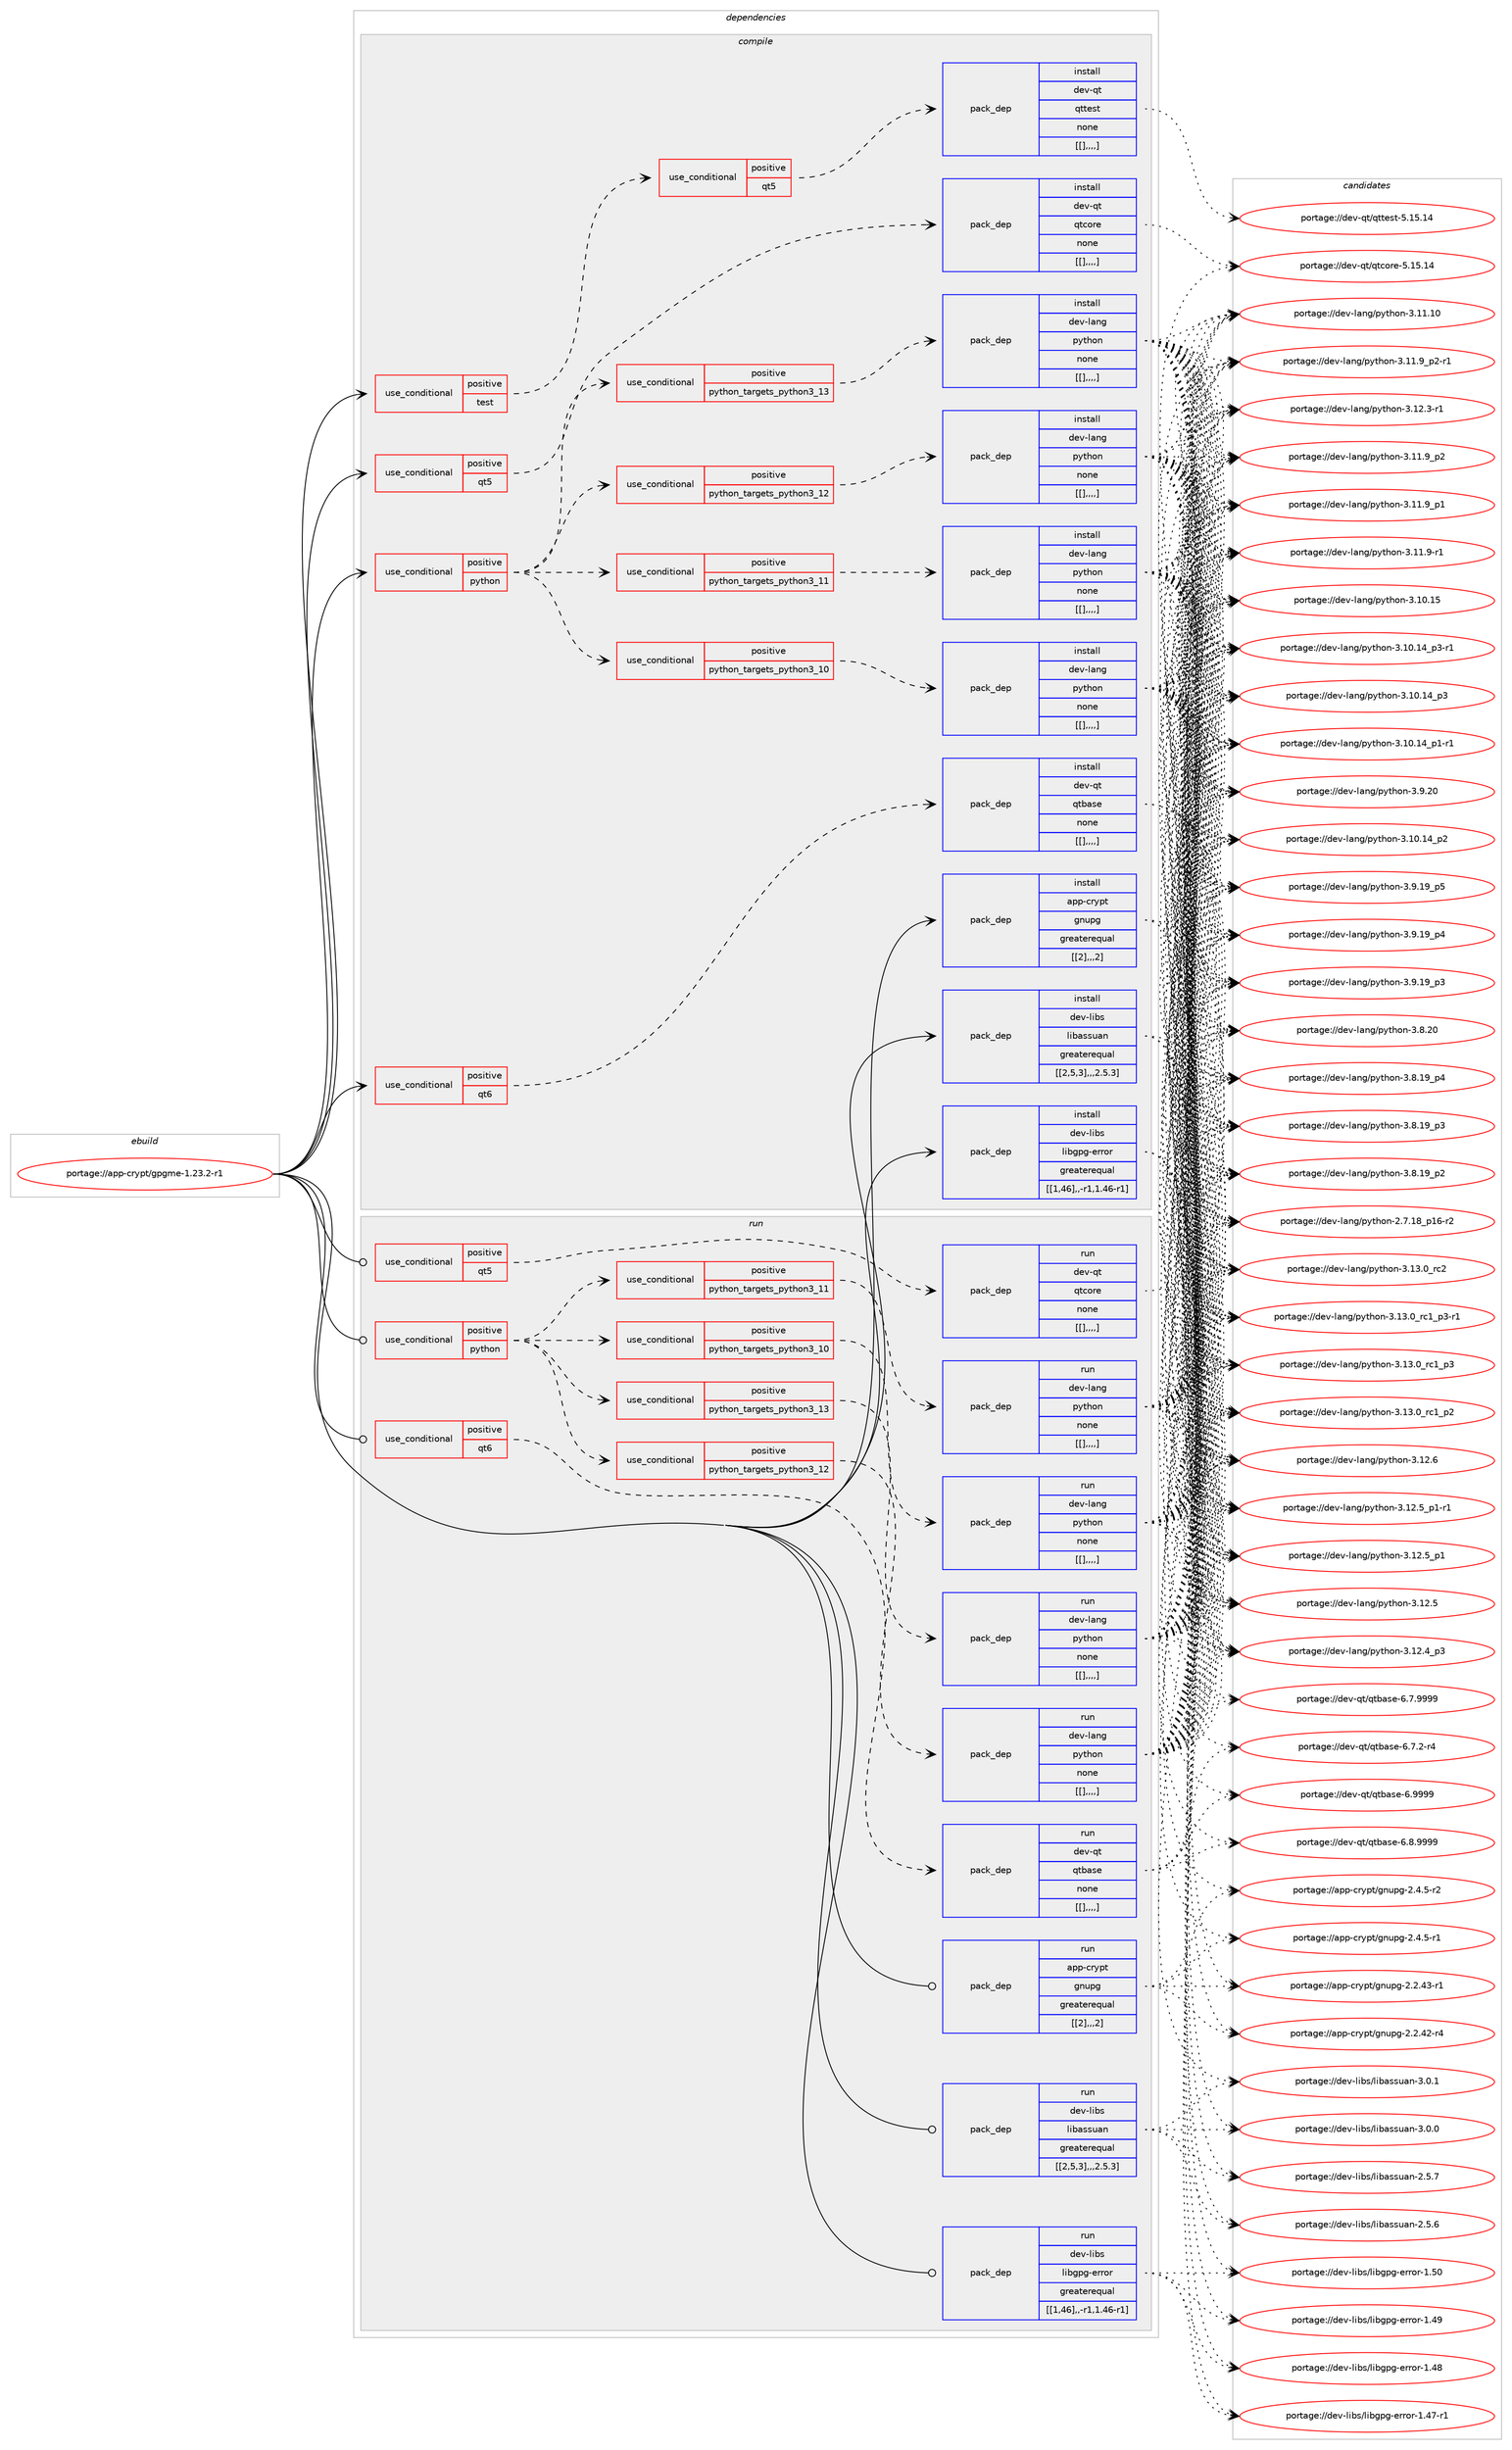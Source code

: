 digraph prolog {

# *************
# Graph options
# *************

newrank=true;
concentrate=true;
compound=true;
graph [rankdir=LR,fontname=Helvetica,fontsize=10,ranksep=1.5];#, ranksep=2.5, nodesep=0.2];
edge  [arrowhead=vee];
node  [fontname=Helvetica,fontsize=10];

# **********
# The ebuild
# **********

subgraph cluster_leftcol {
color=gray;
label=<<i>ebuild</i>>;
id [label="portage://app-crypt/gpgme-1.23.2-r1", color=red, width=4, href="../app-crypt/gpgme-1.23.2-r1.svg"];
}

# ****************
# The dependencies
# ****************

subgraph cluster_midcol {
color=gray;
label=<<i>dependencies</i>>;
subgraph cluster_compile {
fillcolor="#eeeeee";
style=filled;
label=<<i>compile</i>>;
subgraph cond3651 {
dependency13326 [label=<<TABLE BORDER="0" CELLBORDER="1" CELLSPACING="0" CELLPADDING="4"><TR><TD ROWSPAN="3" CELLPADDING="10">use_conditional</TD></TR><TR><TD>positive</TD></TR><TR><TD>python</TD></TR></TABLE>>, shape=none, color=red];
subgraph cond3652 {
dependency13327 [label=<<TABLE BORDER="0" CELLBORDER="1" CELLSPACING="0" CELLPADDING="4"><TR><TD ROWSPAN="3" CELLPADDING="10">use_conditional</TD></TR><TR><TD>positive</TD></TR><TR><TD>python_targets_python3_10</TD></TR></TABLE>>, shape=none, color=red];
subgraph pack9605 {
dependency13328 [label=<<TABLE BORDER="0" CELLBORDER="1" CELLSPACING="0" CELLPADDING="4" WIDTH="220"><TR><TD ROWSPAN="6" CELLPADDING="30">pack_dep</TD></TR><TR><TD WIDTH="110">install</TD></TR><TR><TD>dev-lang</TD></TR><TR><TD>python</TD></TR><TR><TD>none</TD></TR><TR><TD>[[],,,,]</TD></TR></TABLE>>, shape=none, color=blue];
}
dependency13327:e -> dependency13328:w [weight=20,style="dashed",arrowhead="vee"];
}
dependency13326:e -> dependency13327:w [weight=20,style="dashed",arrowhead="vee"];
subgraph cond3653 {
dependency13329 [label=<<TABLE BORDER="0" CELLBORDER="1" CELLSPACING="0" CELLPADDING="4"><TR><TD ROWSPAN="3" CELLPADDING="10">use_conditional</TD></TR><TR><TD>positive</TD></TR><TR><TD>python_targets_python3_11</TD></TR></TABLE>>, shape=none, color=red];
subgraph pack9606 {
dependency13330 [label=<<TABLE BORDER="0" CELLBORDER="1" CELLSPACING="0" CELLPADDING="4" WIDTH="220"><TR><TD ROWSPAN="6" CELLPADDING="30">pack_dep</TD></TR><TR><TD WIDTH="110">install</TD></TR><TR><TD>dev-lang</TD></TR><TR><TD>python</TD></TR><TR><TD>none</TD></TR><TR><TD>[[],,,,]</TD></TR></TABLE>>, shape=none, color=blue];
}
dependency13329:e -> dependency13330:w [weight=20,style="dashed",arrowhead="vee"];
}
dependency13326:e -> dependency13329:w [weight=20,style="dashed",arrowhead="vee"];
subgraph cond3654 {
dependency13331 [label=<<TABLE BORDER="0" CELLBORDER="1" CELLSPACING="0" CELLPADDING="4"><TR><TD ROWSPAN="3" CELLPADDING="10">use_conditional</TD></TR><TR><TD>positive</TD></TR><TR><TD>python_targets_python3_12</TD></TR></TABLE>>, shape=none, color=red];
subgraph pack9607 {
dependency13332 [label=<<TABLE BORDER="0" CELLBORDER="1" CELLSPACING="0" CELLPADDING="4" WIDTH="220"><TR><TD ROWSPAN="6" CELLPADDING="30">pack_dep</TD></TR><TR><TD WIDTH="110">install</TD></TR><TR><TD>dev-lang</TD></TR><TR><TD>python</TD></TR><TR><TD>none</TD></TR><TR><TD>[[],,,,]</TD></TR></TABLE>>, shape=none, color=blue];
}
dependency13331:e -> dependency13332:w [weight=20,style="dashed",arrowhead="vee"];
}
dependency13326:e -> dependency13331:w [weight=20,style="dashed",arrowhead="vee"];
subgraph cond3655 {
dependency13333 [label=<<TABLE BORDER="0" CELLBORDER="1" CELLSPACING="0" CELLPADDING="4"><TR><TD ROWSPAN="3" CELLPADDING="10">use_conditional</TD></TR><TR><TD>positive</TD></TR><TR><TD>python_targets_python3_13</TD></TR></TABLE>>, shape=none, color=red];
subgraph pack9608 {
dependency13334 [label=<<TABLE BORDER="0" CELLBORDER="1" CELLSPACING="0" CELLPADDING="4" WIDTH="220"><TR><TD ROWSPAN="6" CELLPADDING="30">pack_dep</TD></TR><TR><TD WIDTH="110">install</TD></TR><TR><TD>dev-lang</TD></TR><TR><TD>python</TD></TR><TR><TD>none</TD></TR><TR><TD>[[],,,,]</TD></TR></TABLE>>, shape=none, color=blue];
}
dependency13333:e -> dependency13334:w [weight=20,style="dashed",arrowhead="vee"];
}
dependency13326:e -> dependency13333:w [weight=20,style="dashed",arrowhead="vee"];
}
id:e -> dependency13326:w [weight=20,style="solid",arrowhead="vee"];
subgraph cond3656 {
dependency13335 [label=<<TABLE BORDER="0" CELLBORDER="1" CELLSPACING="0" CELLPADDING="4"><TR><TD ROWSPAN="3" CELLPADDING="10">use_conditional</TD></TR><TR><TD>positive</TD></TR><TR><TD>qt5</TD></TR></TABLE>>, shape=none, color=red];
subgraph pack9609 {
dependency13336 [label=<<TABLE BORDER="0" CELLBORDER="1" CELLSPACING="0" CELLPADDING="4" WIDTH="220"><TR><TD ROWSPAN="6" CELLPADDING="30">pack_dep</TD></TR><TR><TD WIDTH="110">install</TD></TR><TR><TD>dev-qt</TD></TR><TR><TD>qtcore</TD></TR><TR><TD>none</TD></TR><TR><TD>[[],,,,]</TD></TR></TABLE>>, shape=none, color=blue];
}
dependency13335:e -> dependency13336:w [weight=20,style="dashed",arrowhead="vee"];
}
id:e -> dependency13335:w [weight=20,style="solid",arrowhead="vee"];
subgraph cond3657 {
dependency13337 [label=<<TABLE BORDER="0" CELLBORDER="1" CELLSPACING="0" CELLPADDING="4"><TR><TD ROWSPAN="3" CELLPADDING="10">use_conditional</TD></TR><TR><TD>positive</TD></TR><TR><TD>qt6</TD></TR></TABLE>>, shape=none, color=red];
subgraph pack9610 {
dependency13338 [label=<<TABLE BORDER="0" CELLBORDER="1" CELLSPACING="0" CELLPADDING="4" WIDTH="220"><TR><TD ROWSPAN="6" CELLPADDING="30">pack_dep</TD></TR><TR><TD WIDTH="110">install</TD></TR><TR><TD>dev-qt</TD></TR><TR><TD>qtbase</TD></TR><TR><TD>none</TD></TR><TR><TD>[[],,,,]</TD></TR></TABLE>>, shape=none, color=blue];
}
dependency13337:e -> dependency13338:w [weight=20,style="dashed",arrowhead="vee"];
}
id:e -> dependency13337:w [weight=20,style="solid",arrowhead="vee"];
subgraph cond3658 {
dependency13339 [label=<<TABLE BORDER="0" CELLBORDER="1" CELLSPACING="0" CELLPADDING="4"><TR><TD ROWSPAN="3" CELLPADDING="10">use_conditional</TD></TR><TR><TD>positive</TD></TR><TR><TD>test</TD></TR></TABLE>>, shape=none, color=red];
subgraph cond3659 {
dependency13340 [label=<<TABLE BORDER="0" CELLBORDER="1" CELLSPACING="0" CELLPADDING="4"><TR><TD ROWSPAN="3" CELLPADDING="10">use_conditional</TD></TR><TR><TD>positive</TD></TR><TR><TD>qt5</TD></TR></TABLE>>, shape=none, color=red];
subgraph pack9611 {
dependency13341 [label=<<TABLE BORDER="0" CELLBORDER="1" CELLSPACING="0" CELLPADDING="4" WIDTH="220"><TR><TD ROWSPAN="6" CELLPADDING="30">pack_dep</TD></TR><TR><TD WIDTH="110">install</TD></TR><TR><TD>dev-qt</TD></TR><TR><TD>qttest</TD></TR><TR><TD>none</TD></TR><TR><TD>[[],,,,]</TD></TR></TABLE>>, shape=none, color=blue];
}
dependency13340:e -> dependency13341:w [weight=20,style="dashed",arrowhead="vee"];
}
dependency13339:e -> dependency13340:w [weight=20,style="dashed",arrowhead="vee"];
}
id:e -> dependency13339:w [weight=20,style="solid",arrowhead="vee"];
subgraph pack9612 {
dependency13342 [label=<<TABLE BORDER="0" CELLBORDER="1" CELLSPACING="0" CELLPADDING="4" WIDTH="220"><TR><TD ROWSPAN="6" CELLPADDING="30">pack_dep</TD></TR><TR><TD WIDTH="110">install</TD></TR><TR><TD>app-crypt</TD></TR><TR><TD>gnupg</TD></TR><TR><TD>greaterequal</TD></TR><TR><TD>[[2],,,2]</TD></TR></TABLE>>, shape=none, color=blue];
}
id:e -> dependency13342:w [weight=20,style="solid",arrowhead="vee"];
subgraph pack9613 {
dependency13343 [label=<<TABLE BORDER="0" CELLBORDER="1" CELLSPACING="0" CELLPADDING="4" WIDTH="220"><TR><TD ROWSPAN="6" CELLPADDING="30">pack_dep</TD></TR><TR><TD WIDTH="110">install</TD></TR><TR><TD>dev-libs</TD></TR><TR><TD>libassuan</TD></TR><TR><TD>greaterequal</TD></TR><TR><TD>[[2,5,3],,,2.5.3]</TD></TR></TABLE>>, shape=none, color=blue];
}
id:e -> dependency13343:w [weight=20,style="solid",arrowhead="vee"];
subgraph pack9614 {
dependency13344 [label=<<TABLE BORDER="0" CELLBORDER="1" CELLSPACING="0" CELLPADDING="4" WIDTH="220"><TR><TD ROWSPAN="6" CELLPADDING="30">pack_dep</TD></TR><TR><TD WIDTH="110">install</TD></TR><TR><TD>dev-libs</TD></TR><TR><TD>libgpg-error</TD></TR><TR><TD>greaterequal</TD></TR><TR><TD>[[1,46],,-r1,1.46-r1]</TD></TR></TABLE>>, shape=none, color=blue];
}
id:e -> dependency13344:w [weight=20,style="solid",arrowhead="vee"];
}
subgraph cluster_compileandrun {
fillcolor="#eeeeee";
style=filled;
label=<<i>compile and run</i>>;
}
subgraph cluster_run {
fillcolor="#eeeeee";
style=filled;
label=<<i>run</i>>;
subgraph cond3660 {
dependency13345 [label=<<TABLE BORDER="0" CELLBORDER="1" CELLSPACING="0" CELLPADDING="4"><TR><TD ROWSPAN="3" CELLPADDING="10">use_conditional</TD></TR><TR><TD>positive</TD></TR><TR><TD>python</TD></TR></TABLE>>, shape=none, color=red];
subgraph cond3661 {
dependency13346 [label=<<TABLE BORDER="0" CELLBORDER="1" CELLSPACING="0" CELLPADDING="4"><TR><TD ROWSPAN="3" CELLPADDING="10">use_conditional</TD></TR><TR><TD>positive</TD></TR><TR><TD>python_targets_python3_10</TD></TR></TABLE>>, shape=none, color=red];
subgraph pack9615 {
dependency13347 [label=<<TABLE BORDER="0" CELLBORDER="1" CELLSPACING="0" CELLPADDING="4" WIDTH="220"><TR><TD ROWSPAN="6" CELLPADDING="30">pack_dep</TD></TR><TR><TD WIDTH="110">run</TD></TR><TR><TD>dev-lang</TD></TR><TR><TD>python</TD></TR><TR><TD>none</TD></TR><TR><TD>[[],,,,]</TD></TR></TABLE>>, shape=none, color=blue];
}
dependency13346:e -> dependency13347:w [weight=20,style="dashed",arrowhead="vee"];
}
dependency13345:e -> dependency13346:w [weight=20,style="dashed",arrowhead="vee"];
subgraph cond3662 {
dependency13348 [label=<<TABLE BORDER="0" CELLBORDER="1" CELLSPACING="0" CELLPADDING="4"><TR><TD ROWSPAN="3" CELLPADDING="10">use_conditional</TD></TR><TR><TD>positive</TD></TR><TR><TD>python_targets_python3_11</TD></TR></TABLE>>, shape=none, color=red];
subgraph pack9616 {
dependency13349 [label=<<TABLE BORDER="0" CELLBORDER="1" CELLSPACING="0" CELLPADDING="4" WIDTH="220"><TR><TD ROWSPAN="6" CELLPADDING="30">pack_dep</TD></TR><TR><TD WIDTH="110">run</TD></TR><TR><TD>dev-lang</TD></TR><TR><TD>python</TD></TR><TR><TD>none</TD></TR><TR><TD>[[],,,,]</TD></TR></TABLE>>, shape=none, color=blue];
}
dependency13348:e -> dependency13349:w [weight=20,style="dashed",arrowhead="vee"];
}
dependency13345:e -> dependency13348:w [weight=20,style="dashed",arrowhead="vee"];
subgraph cond3663 {
dependency13350 [label=<<TABLE BORDER="0" CELLBORDER="1" CELLSPACING="0" CELLPADDING="4"><TR><TD ROWSPAN="3" CELLPADDING="10">use_conditional</TD></TR><TR><TD>positive</TD></TR><TR><TD>python_targets_python3_12</TD></TR></TABLE>>, shape=none, color=red];
subgraph pack9617 {
dependency13351 [label=<<TABLE BORDER="0" CELLBORDER="1" CELLSPACING="0" CELLPADDING="4" WIDTH="220"><TR><TD ROWSPAN="6" CELLPADDING="30">pack_dep</TD></TR><TR><TD WIDTH="110">run</TD></TR><TR><TD>dev-lang</TD></TR><TR><TD>python</TD></TR><TR><TD>none</TD></TR><TR><TD>[[],,,,]</TD></TR></TABLE>>, shape=none, color=blue];
}
dependency13350:e -> dependency13351:w [weight=20,style="dashed",arrowhead="vee"];
}
dependency13345:e -> dependency13350:w [weight=20,style="dashed",arrowhead="vee"];
subgraph cond3664 {
dependency13352 [label=<<TABLE BORDER="0" CELLBORDER="1" CELLSPACING="0" CELLPADDING="4"><TR><TD ROWSPAN="3" CELLPADDING="10">use_conditional</TD></TR><TR><TD>positive</TD></TR><TR><TD>python_targets_python3_13</TD></TR></TABLE>>, shape=none, color=red];
subgraph pack9618 {
dependency13353 [label=<<TABLE BORDER="0" CELLBORDER="1" CELLSPACING="0" CELLPADDING="4" WIDTH="220"><TR><TD ROWSPAN="6" CELLPADDING="30">pack_dep</TD></TR><TR><TD WIDTH="110">run</TD></TR><TR><TD>dev-lang</TD></TR><TR><TD>python</TD></TR><TR><TD>none</TD></TR><TR><TD>[[],,,,]</TD></TR></TABLE>>, shape=none, color=blue];
}
dependency13352:e -> dependency13353:w [weight=20,style="dashed",arrowhead="vee"];
}
dependency13345:e -> dependency13352:w [weight=20,style="dashed",arrowhead="vee"];
}
id:e -> dependency13345:w [weight=20,style="solid",arrowhead="odot"];
subgraph cond3665 {
dependency13354 [label=<<TABLE BORDER="0" CELLBORDER="1" CELLSPACING="0" CELLPADDING="4"><TR><TD ROWSPAN="3" CELLPADDING="10">use_conditional</TD></TR><TR><TD>positive</TD></TR><TR><TD>qt5</TD></TR></TABLE>>, shape=none, color=red];
subgraph pack9619 {
dependency13355 [label=<<TABLE BORDER="0" CELLBORDER="1" CELLSPACING="0" CELLPADDING="4" WIDTH="220"><TR><TD ROWSPAN="6" CELLPADDING="30">pack_dep</TD></TR><TR><TD WIDTH="110">run</TD></TR><TR><TD>dev-qt</TD></TR><TR><TD>qtcore</TD></TR><TR><TD>none</TD></TR><TR><TD>[[],,,,]</TD></TR></TABLE>>, shape=none, color=blue];
}
dependency13354:e -> dependency13355:w [weight=20,style="dashed",arrowhead="vee"];
}
id:e -> dependency13354:w [weight=20,style="solid",arrowhead="odot"];
subgraph cond3666 {
dependency13356 [label=<<TABLE BORDER="0" CELLBORDER="1" CELLSPACING="0" CELLPADDING="4"><TR><TD ROWSPAN="3" CELLPADDING="10">use_conditional</TD></TR><TR><TD>positive</TD></TR><TR><TD>qt6</TD></TR></TABLE>>, shape=none, color=red];
subgraph pack9620 {
dependency13357 [label=<<TABLE BORDER="0" CELLBORDER="1" CELLSPACING="0" CELLPADDING="4" WIDTH="220"><TR><TD ROWSPAN="6" CELLPADDING="30">pack_dep</TD></TR><TR><TD WIDTH="110">run</TD></TR><TR><TD>dev-qt</TD></TR><TR><TD>qtbase</TD></TR><TR><TD>none</TD></TR><TR><TD>[[],,,,]</TD></TR></TABLE>>, shape=none, color=blue];
}
dependency13356:e -> dependency13357:w [weight=20,style="dashed",arrowhead="vee"];
}
id:e -> dependency13356:w [weight=20,style="solid",arrowhead="odot"];
subgraph pack9621 {
dependency13358 [label=<<TABLE BORDER="0" CELLBORDER="1" CELLSPACING="0" CELLPADDING="4" WIDTH="220"><TR><TD ROWSPAN="6" CELLPADDING="30">pack_dep</TD></TR><TR><TD WIDTH="110">run</TD></TR><TR><TD>app-crypt</TD></TR><TR><TD>gnupg</TD></TR><TR><TD>greaterequal</TD></TR><TR><TD>[[2],,,2]</TD></TR></TABLE>>, shape=none, color=blue];
}
id:e -> dependency13358:w [weight=20,style="solid",arrowhead="odot"];
subgraph pack9622 {
dependency13359 [label=<<TABLE BORDER="0" CELLBORDER="1" CELLSPACING="0" CELLPADDING="4" WIDTH="220"><TR><TD ROWSPAN="6" CELLPADDING="30">pack_dep</TD></TR><TR><TD WIDTH="110">run</TD></TR><TR><TD>dev-libs</TD></TR><TR><TD>libassuan</TD></TR><TR><TD>greaterequal</TD></TR><TR><TD>[[2,5,3],,,2.5.3]</TD></TR></TABLE>>, shape=none, color=blue];
}
id:e -> dependency13359:w [weight=20,style="solid",arrowhead="odot"];
subgraph pack9623 {
dependency13360 [label=<<TABLE BORDER="0" CELLBORDER="1" CELLSPACING="0" CELLPADDING="4" WIDTH="220"><TR><TD ROWSPAN="6" CELLPADDING="30">pack_dep</TD></TR><TR><TD WIDTH="110">run</TD></TR><TR><TD>dev-libs</TD></TR><TR><TD>libgpg-error</TD></TR><TR><TD>greaterequal</TD></TR><TR><TD>[[1,46],,-r1,1.46-r1]</TD></TR></TABLE>>, shape=none, color=blue];
}
id:e -> dependency13360:w [weight=20,style="solid",arrowhead="odot"];
}
}

# **************
# The candidates
# **************

subgraph cluster_choices {
rank=same;
color=gray;
label=<<i>candidates</i>>;

subgraph choice9605 {
color=black;
nodesep=1;
choice10010111845108971101034711212111610411111045514649514648951149950 [label="portage://dev-lang/python-3.13.0_rc2", color=red, width=4,href="../dev-lang/python-3.13.0_rc2.svg"];
choice1001011184510897110103471121211161041111104551464951464895114994995112514511449 [label="portage://dev-lang/python-3.13.0_rc1_p3-r1", color=red, width=4,href="../dev-lang/python-3.13.0_rc1_p3-r1.svg"];
choice100101118451089711010347112121116104111110455146495146489511499499511251 [label="portage://dev-lang/python-3.13.0_rc1_p3", color=red, width=4,href="../dev-lang/python-3.13.0_rc1_p3.svg"];
choice100101118451089711010347112121116104111110455146495146489511499499511250 [label="portage://dev-lang/python-3.13.0_rc1_p2", color=red, width=4,href="../dev-lang/python-3.13.0_rc1_p2.svg"];
choice10010111845108971101034711212111610411111045514649504654 [label="portage://dev-lang/python-3.12.6", color=red, width=4,href="../dev-lang/python-3.12.6.svg"];
choice1001011184510897110103471121211161041111104551464950465395112494511449 [label="portage://dev-lang/python-3.12.5_p1-r1", color=red, width=4,href="../dev-lang/python-3.12.5_p1-r1.svg"];
choice100101118451089711010347112121116104111110455146495046539511249 [label="portage://dev-lang/python-3.12.5_p1", color=red, width=4,href="../dev-lang/python-3.12.5_p1.svg"];
choice10010111845108971101034711212111610411111045514649504653 [label="portage://dev-lang/python-3.12.5", color=red, width=4,href="../dev-lang/python-3.12.5.svg"];
choice100101118451089711010347112121116104111110455146495046529511251 [label="portage://dev-lang/python-3.12.4_p3", color=red, width=4,href="../dev-lang/python-3.12.4_p3.svg"];
choice100101118451089711010347112121116104111110455146495046514511449 [label="portage://dev-lang/python-3.12.3-r1", color=red, width=4,href="../dev-lang/python-3.12.3-r1.svg"];
choice1001011184510897110103471121211161041111104551464949464948 [label="portage://dev-lang/python-3.11.10", color=red, width=4,href="../dev-lang/python-3.11.10.svg"];
choice1001011184510897110103471121211161041111104551464949465795112504511449 [label="portage://dev-lang/python-3.11.9_p2-r1", color=red, width=4,href="../dev-lang/python-3.11.9_p2-r1.svg"];
choice100101118451089711010347112121116104111110455146494946579511250 [label="portage://dev-lang/python-3.11.9_p2", color=red, width=4,href="../dev-lang/python-3.11.9_p2.svg"];
choice100101118451089711010347112121116104111110455146494946579511249 [label="portage://dev-lang/python-3.11.9_p1", color=red, width=4,href="../dev-lang/python-3.11.9_p1.svg"];
choice100101118451089711010347112121116104111110455146494946574511449 [label="portage://dev-lang/python-3.11.9-r1", color=red, width=4,href="../dev-lang/python-3.11.9-r1.svg"];
choice1001011184510897110103471121211161041111104551464948464953 [label="portage://dev-lang/python-3.10.15", color=red, width=4,href="../dev-lang/python-3.10.15.svg"];
choice100101118451089711010347112121116104111110455146494846495295112514511449 [label="portage://dev-lang/python-3.10.14_p3-r1", color=red, width=4,href="../dev-lang/python-3.10.14_p3-r1.svg"];
choice10010111845108971101034711212111610411111045514649484649529511251 [label="portage://dev-lang/python-3.10.14_p3", color=red, width=4,href="../dev-lang/python-3.10.14_p3.svg"];
choice10010111845108971101034711212111610411111045514649484649529511250 [label="portage://dev-lang/python-3.10.14_p2", color=red, width=4,href="../dev-lang/python-3.10.14_p2.svg"];
choice100101118451089711010347112121116104111110455146494846495295112494511449 [label="portage://dev-lang/python-3.10.14_p1-r1", color=red, width=4,href="../dev-lang/python-3.10.14_p1-r1.svg"];
choice10010111845108971101034711212111610411111045514657465048 [label="portage://dev-lang/python-3.9.20", color=red, width=4,href="../dev-lang/python-3.9.20.svg"];
choice100101118451089711010347112121116104111110455146574649579511253 [label="portage://dev-lang/python-3.9.19_p5", color=red, width=4,href="../dev-lang/python-3.9.19_p5.svg"];
choice100101118451089711010347112121116104111110455146574649579511252 [label="portage://dev-lang/python-3.9.19_p4", color=red, width=4,href="../dev-lang/python-3.9.19_p4.svg"];
choice100101118451089711010347112121116104111110455146574649579511251 [label="portage://dev-lang/python-3.9.19_p3", color=red, width=4,href="../dev-lang/python-3.9.19_p3.svg"];
choice10010111845108971101034711212111610411111045514656465048 [label="portage://dev-lang/python-3.8.20", color=red, width=4,href="../dev-lang/python-3.8.20.svg"];
choice100101118451089711010347112121116104111110455146564649579511252 [label="portage://dev-lang/python-3.8.19_p4", color=red, width=4,href="../dev-lang/python-3.8.19_p4.svg"];
choice100101118451089711010347112121116104111110455146564649579511251 [label="portage://dev-lang/python-3.8.19_p3", color=red, width=4,href="../dev-lang/python-3.8.19_p3.svg"];
choice100101118451089711010347112121116104111110455146564649579511250 [label="portage://dev-lang/python-3.8.19_p2", color=red, width=4,href="../dev-lang/python-3.8.19_p2.svg"];
choice100101118451089711010347112121116104111110455046554649569511249544511450 [label="portage://dev-lang/python-2.7.18_p16-r2", color=red, width=4,href="../dev-lang/python-2.7.18_p16-r2.svg"];
dependency13328:e -> choice10010111845108971101034711212111610411111045514649514648951149950:w [style=dotted,weight="100"];
dependency13328:e -> choice1001011184510897110103471121211161041111104551464951464895114994995112514511449:w [style=dotted,weight="100"];
dependency13328:e -> choice100101118451089711010347112121116104111110455146495146489511499499511251:w [style=dotted,weight="100"];
dependency13328:e -> choice100101118451089711010347112121116104111110455146495146489511499499511250:w [style=dotted,weight="100"];
dependency13328:e -> choice10010111845108971101034711212111610411111045514649504654:w [style=dotted,weight="100"];
dependency13328:e -> choice1001011184510897110103471121211161041111104551464950465395112494511449:w [style=dotted,weight="100"];
dependency13328:e -> choice100101118451089711010347112121116104111110455146495046539511249:w [style=dotted,weight="100"];
dependency13328:e -> choice10010111845108971101034711212111610411111045514649504653:w [style=dotted,weight="100"];
dependency13328:e -> choice100101118451089711010347112121116104111110455146495046529511251:w [style=dotted,weight="100"];
dependency13328:e -> choice100101118451089711010347112121116104111110455146495046514511449:w [style=dotted,weight="100"];
dependency13328:e -> choice1001011184510897110103471121211161041111104551464949464948:w [style=dotted,weight="100"];
dependency13328:e -> choice1001011184510897110103471121211161041111104551464949465795112504511449:w [style=dotted,weight="100"];
dependency13328:e -> choice100101118451089711010347112121116104111110455146494946579511250:w [style=dotted,weight="100"];
dependency13328:e -> choice100101118451089711010347112121116104111110455146494946579511249:w [style=dotted,weight="100"];
dependency13328:e -> choice100101118451089711010347112121116104111110455146494946574511449:w [style=dotted,weight="100"];
dependency13328:e -> choice1001011184510897110103471121211161041111104551464948464953:w [style=dotted,weight="100"];
dependency13328:e -> choice100101118451089711010347112121116104111110455146494846495295112514511449:w [style=dotted,weight="100"];
dependency13328:e -> choice10010111845108971101034711212111610411111045514649484649529511251:w [style=dotted,weight="100"];
dependency13328:e -> choice10010111845108971101034711212111610411111045514649484649529511250:w [style=dotted,weight="100"];
dependency13328:e -> choice100101118451089711010347112121116104111110455146494846495295112494511449:w [style=dotted,weight="100"];
dependency13328:e -> choice10010111845108971101034711212111610411111045514657465048:w [style=dotted,weight="100"];
dependency13328:e -> choice100101118451089711010347112121116104111110455146574649579511253:w [style=dotted,weight="100"];
dependency13328:e -> choice100101118451089711010347112121116104111110455146574649579511252:w [style=dotted,weight="100"];
dependency13328:e -> choice100101118451089711010347112121116104111110455146574649579511251:w [style=dotted,weight="100"];
dependency13328:e -> choice10010111845108971101034711212111610411111045514656465048:w [style=dotted,weight="100"];
dependency13328:e -> choice100101118451089711010347112121116104111110455146564649579511252:w [style=dotted,weight="100"];
dependency13328:e -> choice100101118451089711010347112121116104111110455146564649579511251:w [style=dotted,weight="100"];
dependency13328:e -> choice100101118451089711010347112121116104111110455146564649579511250:w [style=dotted,weight="100"];
dependency13328:e -> choice100101118451089711010347112121116104111110455046554649569511249544511450:w [style=dotted,weight="100"];
}
subgraph choice9606 {
color=black;
nodesep=1;
choice10010111845108971101034711212111610411111045514649514648951149950 [label="portage://dev-lang/python-3.13.0_rc2", color=red, width=4,href="../dev-lang/python-3.13.0_rc2.svg"];
choice1001011184510897110103471121211161041111104551464951464895114994995112514511449 [label="portage://dev-lang/python-3.13.0_rc1_p3-r1", color=red, width=4,href="../dev-lang/python-3.13.0_rc1_p3-r1.svg"];
choice100101118451089711010347112121116104111110455146495146489511499499511251 [label="portage://dev-lang/python-3.13.0_rc1_p3", color=red, width=4,href="../dev-lang/python-3.13.0_rc1_p3.svg"];
choice100101118451089711010347112121116104111110455146495146489511499499511250 [label="portage://dev-lang/python-3.13.0_rc1_p2", color=red, width=4,href="../dev-lang/python-3.13.0_rc1_p2.svg"];
choice10010111845108971101034711212111610411111045514649504654 [label="portage://dev-lang/python-3.12.6", color=red, width=4,href="../dev-lang/python-3.12.6.svg"];
choice1001011184510897110103471121211161041111104551464950465395112494511449 [label="portage://dev-lang/python-3.12.5_p1-r1", color=red, width=4,href="../dev-lang/python-3.12.5_p1-r1.svg"];
choice100101118451089711010347112121116104111110455146495046539511249 [label="portage://dev-lang/python-3.12.5_p1", color=red, width=4,href="../dev-lang/python-3.12.5_p1.svg"];
choice10010111845108971101034711212111610411111045514649504653 [label="portage://dev-lang/python-3.12.5", color=red, width=4,href="../dev-lang/python-3.12.5.svg"];
choice100101118451089711010347112121116104111110455146495046529511251 [label="portage://dev-lang/python-3.12.4_p3", color=red, width=4,href="../dev-lang/python-3.12.4_p3.svg"];
choice100101118451089711010347112121116104111110455146495046514511449 [label="portage://dev-lang/python-3.12.3-r1", color=red, width=4,href="../dev-lang/python-3.12.3-r1.svg"];
choice1001011184510897110103471121211161041111104551464949464948 [label="portage://dev-lang/python-3.11.10", color=red, width=4,href="../dev-lang/python-3.11.10.svg"];
choice1001011184510897110103471121211161041111104551464949465795112504511449 [label="portage://dev-lang/python-3.11.9_p2-r1", color=red, width=4,href="../dev-lang/python-3.11.9_p2-r1.svg"];
choice100101118451089711010347112121116104111110455146494946579511250 [label="portage://dev-lang/python-3.11.9_p2", color=red, width=4,href="../dev-lang/python-3.11.9_p2.svg"];
choice100101118451089711010347112121116104111110455146494946579511249 [label="portage://dev-lang/python-3.11.9_p1", color=red, width=4,href="../dev-lang/python-3.11.9_p1.svg"];
choice100101118451089711010347112121116104111110455146494946574511449 [label="portage://dev-lang/python-3.11.9-r1", color=red, width=4,href="../dev-lang/python-3.11.9-r1.svg"];
choice1001011184510897110103471121211161041111104551464948464953 [label="portage://dev-lang/python-3.10.15", color=red, width=4,href="../dev-lang/python-3.10.15.svg"];
choice100101118451089711010347112121116104111110455146494846495295112514511449 [label="portage://dev-lang/python-3.10.14_p3-r1", color=red, width=4,href="../dev-lang/python-3.10.14_p3-r1.svg"];
choice10010111845108971101034711212111610411111045514649484649529511251 [label="portage://dev-lang/python-3.10.14_p3", color=red, width=4,href="../dev-lang/python-3.10.14_p3.svg"];
choice10010111845108971101034711212111610411111045514649484649529511250 [label="portage://dev-lang/python-3.10.14_p2", color=red, width=4,href="../dev-lang/python-3.10.14_p2.svg"];
choice100101118451089711010347112121116104111110455146494846495295112494511449 [label="portage://dev-lang/python-3.10.14_p1-r1", color=red, width=4,href="../dev-lang/python-3.10.14_p1-r1.svg"];
choice10010111845108971101034711212111610411111045514657465048 [label="portage://dev-lang/python-3.9.20", color=red, width=4,href="../dev-lang/python-3.9.20.svg"];
choice100101118451089711010347112121116104111110455146574649579511253 [label="portage://dev-lang/python-3.9.19_p5", color=red, width=4,href="../dev-lang/python-3.9.19_p5.svg"];
choice100101118451089711010347112121116104111110455146574649579511252 [label="portage://dev-lang/python-3.9.19_p4", color=red, width=4,href="../dev-lang/python-3.9.19_p4.svg"];
choice100101118451089711010347112121116104111110455146574649579511251 [label="portage://dev-lang/python-3.9.19_p3", color=red, width=4,href="../dev-lang/python-3.9.19_p3.svg"];
choice10010111845108971101034711212111610411111045514656465048 [label="portage://dev-lang/python-3.8.20", color=red, width=4,href="../dev-lang/python-3.8.20.svg"];
choice100101118451089711010347112121116104111110455146564649579511252 [label="portage://dev-lang/python-3.8.19_p4", color=red, width=4,href="../dev-lang/python-3.8.19_p4.svg"];
choice100101118451089711010347112121116104111110455146564649579511251 [label="portage://dev-lang/python-3.8.19_p3", color=red, width=4,href="../dev-lang/python-3.8.19_p3.svg"];
choice100101118451089711010347112121116104111110455146564649579511250 [label="portage://dev-lang/python-3.8.19_p2", color=red, width=4,href="../dev-lang/python-3.8.19_p2.svg"];
choice100101118451089711010347112121116104111110455046554649569511249544511450 [label="portage://dev-lang/python-2.7.18_p16-r2", color=red, width=4,href="../dev-lang/python-2.7.18_p16-r2.svg"];
dependency13330:e -> choice10010111845108971101034711212111610411111045514649514648951149950:w [style=dotted,weight="100"];
dependency13330:e -> choice1001011184510897110103471121211161041111104551464951464895114994995112514511449:w [style=dotted,weight="100"];
dependency13330:e -> choice100101118451089711010347112121116104111110455146495146489511499499511251:w [style=dotted,weight="100"];
dependency13330:e -> choice100101118451089711010347112121116104111110455146495146489511499499511250:w [style=dotted,weight="100"];
dependency13330:e -> choice10010111845108971101034711212111610411111045514649504654:w [style=dotted,weight="100"];
dependency13330:e -> choice1001011184510897110103471121211161041111104551464950465395112494511449:w [style=dotted,weight="100"];
dependency13330:e -> choice100101118451089711010347112121116104111110455146495046539511249:w [style=dotted,weight="100"];
dependency13330:e -> choice10010111845108971101034711212111610411111045514649504653:w [style=dotted,weight="100"];
dependency13330:e -> choice100101118451089711010347112121116104111110455146495046529511251:w [style=dotted,weight="100"];
dependency13330:e -> choice100101118451089711010347112121116104111110455146495046514511449:w [style=dotted,weight="100"];
dependency13330:e -> choice1001011184510897110103471121211161041111104551464949464948:w [style=dotted,weight="100"];
dependency13330:e -> choice1001011184510897110103471121211161041111104551464949465795112504511449:w [style=dotted,weight="100"];
dependency13330:e -> choice100101118451089711010347112121116104111110455146494946579511250:w [style=dotted,weight="100"];
dependency13330:e -> choice100101118451089711010347112121116104111110455146494946579511249:w [style=dotted,weight="100"];
dependency13330:e -> choice100101118451089711010347112121116104111110455146494946574511449:w [style=dotted,weight="100"];
dependency13330:e -> choice1001011184510897110103471121211161041111104551464948464953:w [style=dotted,weight="100"];
dependency13330:e -> choice100101118451089711010347112121116104111110455146494846495295112514511449:w [style=dotted,weight="100"];
dependency13330:e -> choice10010111845108971101034711212111610411111045514649484649529511251:w [style=dotted,weight="100"];
dependency13330:e -> choice10010111845108971101034711212111610411111045514649484649529511250:w [style=dotted,weight="100"];
dependency13330:e -> choice100101118451089711010347112121116104111110455146494846495295112494511449:w [style=dotted,weight="100"];
dependency13330:e -> choice10010111845108971101034711212111610411111045514657465048:w [style=dotted,weight="100"];
dependency13330:e -> choice100101118451089711010347112121116104111110455146574649579511253:w [style=dotted,weight="100"];
dependency13330:e -> choice100101118451089711010347112121116104111110455146574649579511252:w [style=dotted,weight="100"];
dependency13330:e -> choice100101118451089711010347112121116104111110455146574649579511251:w [style=dotted,weight="100"];
dependency13330:e -> choice10010111845108971101034711212111610411111045514656465048:w [style=dotted,weight="100"];
dependency13330:e -> choice100101118451089711010347112121116104111110455146564649579511252:w [style=dotted,weight="100"];
dependency13330:e -> choice100101118451089711010347112121116104111110455146564649579511251:w [style=dotted,weight="100"];
dependency13330:e -> choice100101118451089711010347112121116104111110455146564649579511250:w [style=dotted,weight="100"];
dependency13330:e -> choice100101118451089711010347112121116104111110455046554649569511249544511450:w [style=dotted,weight="100"];
}
subgraph choice9607 {
color=black;
nodesep=1;
choice10010111845108971101034711212111610411111045514649514648951149950 [label="portage://dev-lang/python-3.13.0_rc2", color=red, width=4,href="../dev-lang/python-3.13.0_rc2.svg"];
choice1001011184510897110103471121211161041111104551464951464895114994995112514511449 [label="portage://dev-lang/python-3.13.0_rc1_p3-r1", color=red, width=4,href="../dev-lang/python-3.13.0_rc1_p3-r1.svg"];
choice100101118451089711010347112121116104111110455146495146489511499499511251 [label="portage://dev-lang/python-3.13.0_rc1_p3", color=red, width=4,href="../dev-lang/python-3.13.0_rc1_p3.svg"];
choice100101118451089711010347112121116104111110455146495146489511499499511250 [label="portage://dev-lang/python-3.13.0_rc1_p2", color=red, width=4,href="../dev-lang/python-3.13.0_rc1_p2.svg"];
choice10010111845108971101034711212111610411111045514649504654 [label="portage://dev-lang/python-3.12.6", color=red, width=4,href="../dev-lang/python-3.12.6.svg"];
choice1001011184510897110103471121211161041111104551464950465395112494511449 [label="portage://dev-lang/python-3.12.5_p1-r1", color=red, width=4,href="../dev-lang/python-3.12.5_p1-r1.svg"];
choice100101118451089711010347112121116104111110455146495046539511249 [label="portage://dev-lang/python-3.12.5_p1", color=red, width=4,href="../dev-lang/python-3.12.5_p1.svg"];
choice10010111845108971101034711212111610411111045514649504653 [label="portage://dev-lang/python-3.12.5", color=red, width=4,href="../dev-lang/python-3.12.5.svg"];
choice100101118451089711010347112121116104111110455146495046529511251 [label="portage://dev-lang/python-3.12.4_p3", color=red, width=4,href="../dev-lang/python-3.12.4_p3.svg"];
choice100101118451089711010347112121116104111110455146495046514511449 [label="portage://dev-lang/python-3.12.3-r1", color=red, width=4,href="../dev-lang/python-3.12.3-r1.svg"];
choice1001011184510897110103471121211161041111104551464949464948 [label="portage://dev-lang/python-3.11.10", color=red, width=4,href="../dev-lang/python-3.11.10.svg"];
choice1001011184510897110103471121211161041111104551464949465795112504511449 [label="portage://dev-lang/python-3.11.9_p2-r1", color=red, width=4,href="../dev-lang/python-3.11.9_p2-r1.svg"];
choice100101118451089711010347112121116104111110455146494946579511250 [label="portage://dev-lang/python-3.11.9_p2", color=red, width=4,href="../dev-lang/python-3.11.9_p2.svg"];
choice100101118451089711010347112121116104111110455146494946579511249 [label="portage://dev-lang/python-3.11.9_p1", color=red, width=4,href="../dev-lang/python-3.11.9_p1.svg"];
choice100101118451089711010347112121116104111110455146494946574511449 [label="portage://dev-lang/python-3.11.9-r1", color=red, width=4,href="../dev-lang/python-3.11.9-r1.svg"];
choice1001011184510897110103471121211161041111104551464948464953 [label="portage://dev-lang/python-3.10.15", color=red, width=4,href="../dev-lang/python-3.10.15.svg"];
choice100101118451089711010347112121116104111110455146494846495295112514511449 [label="portage://dev-lang/python-3.10.14_p3-r1", color=red, width=4,href="../dev-lang/python-3.10.14_p3-r1.svg"];
choice10010111845108971101034711212111610411111045514649484649529511251 [label="portage://dev-lang/python-3.10.14_p3", color=red, width=4,href="../dev-lang/python-3.10.14_p3.svg"];
choice10010111845108971101034711212111610411111045514649484649529511250 [label="portage://dev-lang/python-3.10.14_p2", color=red, width=4,href="../dev-lang/python-3.10.14_p2.svg"];
choice100101118451089711010347112121116104111110455146494846495295112494511449 [label="portage://dev-lang/python-3.10.14_p1-r1", color=red, width=4,href="../dev-lang/python-3.10.14_p1-r1.svg"];
choice10010111845108971101034711212111610411111045514657465048 [label="portage://dev-lang/python-3.9.20", color=red, width=4,href="../dev-lang/python-3.9.20.svg"];
choice100101118451089711010347112121116104111110455146574649579511253 [label="portage://dev-lang/python-3.9.19_p5", color=red, width=4,href="../dev-lang/python-3.9.19_p5.svg"];
choice100101118451089711010347112121116104111110455146574649579511252 [label="portage://dev-lang/python-3.9.19_p4", color=red, width=4,href="../dev-lang/python-3.9.19_p4.svg"];
choice100101118451089711010347112121116104111110455146574649579511251 [label="portage://dev-lang/python-3.9.19_p3", color=red, width=4,href="../dev-lang/python-3.9.19_p3.svg"];
choice10010111845108971101034711212111610411111045514656465048 [label="portage://dev-lang/python-3.8.20", color=red, width=4,href="../dev-lang/python-3.8.20.svg"];
choice100101118451089711010347112121116104111110455146564649579511252 [label="portage://dev-lang/python-3.8.19_p4", color=red, width=4,href="../dev-lang/python-3.8.19_p4.svg"];
choice100101118451089711010347112121116104111110455146564649579511251 [label="portage://dev-lang/python-3.8.19_p3", color=red, width=4,href="../dev-lang/python-3.8.19_p3.svg"];
choice100101118451089711010347112121116104111110455146564649579511250 [label="portage://dev-lang/python-3.8.19_p2", color=red, width=4,href="../dev-lang/python-3.8.19_p2.svg"];
choice100101118451089711010347112121116104111110455046554649569511249544511450 [label="portage://dev-lang/python-2.7.18_p16-r2", color=red, width=4,href="../dev-lang/python-2.7.18_p16-r2.svg"];
dependency13332:e -> choice10010111845108971101034711212111610411111045514649514648951149950:w [style=dotted,weight="100"];
dependency13332:e -> choice1001011184510897110103471121211161041111104551464951464895114994995112514511449:w [style=dotted,weight="100"];
dependency13332:e -> choice100101118451089711010347112121116104111110455146495146489511499499511251:w [style=dotted,weight="100"];
dependency13332:e -> choice100101118451089711010347112121116104111110455146495146489511499499511250:w [style=dotted,weight="100"];
dependency13332:e -> choice10010111845108971101034711212111610411111045514649504654:w [style=dotted,weight="100"];
dependency13332:e -> choice1001011184510897110103471121211161041111104551464950465395112494511449:w [style=dotted,weight="100"];
dependency13332:e -> choice100101118451089711010347112121116104111110455146495046539511249:w [style=dotted,weight="100"];
dependency13332:e -> choice10010111845108971101034711212111610411111045514649504653:w [style=dotted,weight="100"];
dependency13332:e -> choice100101118451089711010347112121116104111110455146495046529511251:w [style=dotted,weight="100"];
dependency13332:e -> choice100101118451089711010347112121116104111110455146495046514511449:w [style=dotted,weight="100"];
dependency13332:e -> choice1001011184510897110103471121211161041111104551464949464948:w [style=dotted,weight="100"];
dependency13332:e -> choice1001011184510897110103471121211161041111104551464949465795112504511449:w [style=dotted,weight="100"];
dependency13332:e -> choice100101118451089711010347112121116104111110455146494946579511250:w [style=dotted,weight="100"];
dependency13332:e -> choice100101118451089711010347112121116104111110455146494946579511249:w [style=dotted,weight="100"];
dependency13332:e -> choice100101118451089711010347112121116104111110455146494946574511449:w [style=dotted,weight="100"];
dependency13332:e -> choice1001011184510897110103471121211161041111104551464948464953:w [style=dotted,weight="100"];
dependency13332:e -> choice100101118451089711010347112121116104111110455146494846495295112514511449:w [style=dotted,weight="100"];
dependency13332:e -> choice10010111845108971101034711212111610411111045514649484649529511251:w [style=dotted,weight="100"];
dependency13332:e -> choice10010111845108971101034711212111610411111045514649484649529511250:w [style=dotted,weight="100"];
dependency13332:e -> choice100101118451089711010347112121116104111110455146494846495295112494511449:w [style=dotted,weight="100"];
dependency13332:e -> choice10010111845108971101034711212111610411111045514657465048:w [style=dotted,weight="100"];
dependency13332:e -> choice100101118451089711010347112121116104111110455146574649579511253:w [style=dotted,weight="100"];
dependency13332:e -> choice100101118451089711010347112121116104111110455146574649579511252:w [style=dotted,weight="100"];
dependency13332:e -> choice100101118451089711010347112121116104111110455146574649579511251:w [style=dotted,weight="100"];
dependency13332:e -> choice10010111845108971101034711212111610411111045514656465048:w [style=dotted,weight="100"];
dependency13332:e -> choice100101118451089711010347112121116104111110455146564649579511252:w [style=dotted,weight="100"];
dependency13332:e -> choice100101118451089711010347112121116104111110455146564649579511251:w [style=dotted,weight="100"];
dependency13332:e -> choice100101118451089711010347112121116104111110455146564649579511250:w [style=dotted,weight="100"];
dependency13332:e -> choice100101118451089711010347112121116104111110455046554649569511249544511450:w [style=dotted,weight="100"];
}
subgraph choice9608 {
color=black;
nodesep=1;
choice10010111845108971101034711212111610411111045514649514648951149950 [label="portage://dev-lang/python-3.13.0_rc2", color=red, width=4,href="../dev-lang/python-3.13.0_rc2.svg"];
choice1001011184510897110103471121211161041111104551464951464895114994995112514511449 [label="portage://dev-lang/python-3.13.0_rc1_p3-r1", color=red, width=4,href="../dev-lang/python-3.13.0_rc1_p3-r1.svg"];
choice100101118451089711010347112121116104111110455146495146489511499499511251 [label="portage://dev-lang/python-3.13.0_rc1_p3", color=red, width=4,href="../dev-lang/python-3.13.0_rc1_p3.svg"];
choice100101118451089711010347112121116104111110455146495146489511499499511250 [label="portage://dev-lang/python-3.13.0_rc1_p2", color=red, width=4,href="../dev-lang/python-3.13.0_rc1_p2.svg"];
choice10010111845108971101034711212111610411111045514649504654 [label="portage://dev-lang/python-3.12.6", color=red, width=4,href="../dev-lang/python-3.12.6.svg"];
choice1001011184510897110103471121211161041111104551464950465395112494511449 [label="portage://dev-lang/python-3.12.5_p1-r1", color=red, width=4,href="../dev-lang/python-3.12.5_p1-r1.svg"];
choice100101118451089711010347112121116104111110455146495046539511249 [label="portage://dev-lang/python-3.12.5_p1", color=red, width=4,href="../dev-lang/python-3.12.5_p1.svg"];
choice10010111845108971101034711212111610411111045514649504653 [label="portage://dev-lang/python-3.12.5", color=red, width=4,href="../dev-lang/python-3.12.5.svg"];
choice100101118451089711010347112121116104111110455146495046529511251 [label="portage://dev-lang/python-3.12.4_p3", color=red, width=4,href="../dev-lang/python-3.12.4_p3.svg"];
choice100101118451089711010347112121116104111110455146495046514511449 [label="portage://dev-lang/python-3.12.3-r1", color=red, width=4,href="../dev-lang/python-3.12.3-r1.svg"];
choice1001011184510897110103471121211161041111104551464949464948 [label="portage://dev-lang/python-3.11.10", color=red, width=4,href="../dev-lang/python-3.11.10.svg"];
choice1001011184510897110103471121211161041111104551464949465795112504511449 [label="portage://dev-lang/python-3.11.9_p2-r1", color=red, width=4,href="../dev-lang/python-3.11.9_p2-r1.svg"];
choice100101118451089711010347112121116104111110455146494946579511250 [label="portage://dev-lang/python-3.11.9_p2", color=red, width=4,href="../dev-lang/python-3.11.9_p2.svg"];
choice100101118451089711010347112121116104111110455146494946579511249 [label="portage://dev-lang/python-3.11.9_p1", color=red, width=4,href="../dev-lang/python-3.11.9_p1.svg"];
choice100101118451089711010347112121116104111110455146494946574511449 [label="portage://dev-lang/python-3.11.9-r1", color=red, width=4,href="../dev-lang/python-3.11.9-r1.svg"];
choice1001011184510897110103471121211161041111104551464948464953 [label="portage://dev-lang/python-3.10.15", color=red, width=4,href="../dev-lang/python-3.10.15.svg"];
choice100101118451089711010347112121116104111110455146494846495295112514511449 [label="portage://dev-lang/python-3.10.14_p3-r1", color=red, width=4,href="../dev-lang/python-3.10.14_p3-r1.svg"];
choice10010111845108971101034711212111610411111045514649484649529511251 [label="portage://dev-lang/python-3.10.14_p3", color=red, width=4,href="../dev-lang/python-3.10.14_p3.svg"];
choice10010111845108971101034711212111610411111045514649484649529511250 [label="portage://dev-lang/python-3.10.14_p2", color=red, width=4,href="../dev-lang/python-3.10.14_p2.svg"];
choice100101118451089711010347112121116104111110455146494846495295112494511449 [label="portage://dev-lang/python-3.10.14_p1-r1", color=red, width=4,href="../dev-lang/python-3.10.14_p1-r1.svg"];
choice10010111845108971101034711212111610411111045514657465048 [label="portage://dev-lang/python-3.9.20", color=red, width=4,href="../dev-lang/python-3.9.20.svg"];
choice100101118451089711010347112121116104111110455146574649579511253 [label="portage://dev-lang/python-3.9.19_p5", color=red, width=4,href="../dev-lang/python-3.9.19_p5.svg"];
choice100101118451089711010347112121116104111110455146574649579511252 [label="portage://dev-lang/python-3.9.19_p4", color=red, width=4,href="../dev-lang/python-3.9.19_p4.svg"];
choice100101118451089711010347112121116104111110455146574649579511251 [label="portage://dev-lang/python-3.9.19_p3", color=red, width=4,href="../dev-lang/python-3.9.19_p3.svg"];
choice10010111845108971101034711212111610411111045514656465048 [label="portage://dev-lang/python-3.8.20", color=red, width=4,href="../dev-lang/python-3.8.20.svg"];
choice100101118451089711010347112121116104111110455146564649579511252 [label="portage://dev-lang/python-3.8.19_p4", color=red, width=4,href="../dev-lang/python-3.8.19_p4.svg"];
choice100101118451089711010347112121116104111110455146564649579511251 [label="portage://dev-lang/python-3.8.19_p3", color=red, width=4,href="../dev-lang/python-3.8.19_p3.svg"];
choice100101118451089711010347112121116104111110455146564649579511250 [label="portage://dev-lang/python-3.8.19_p2", color=red, width=4,href="../dev-lang/python-3.8.19_p2.svg"];
choice100101118451089711010347112121116104111110455046554649569511249544511450 [label="portage://dev-lang/python-2.7.18_p16-r2", color=red, width=4,href="../dev-lang/python-2.7.18_p16-r2.svg"];
dependency13334:e -> choice10010111845108971101034711212111610411111045514649514648951149950:w [style=dotted,weight="100"];
dependency13334:e -> choice1001011184510897110103471121211161041111104551464951464895114994995112514511449:w [style=dotted,weight="100"];
dependency13334:e -> choice100101118451089711010347112121116104111110455146495146489511499499511251:w [style=dotted,weight="100"];
dependency13334:e -> choice100101118451089711010347112121116104111110455146495146489511499499511250:w [style=dotted,weight="100"];
dependency13334:e -> choice10010111845108971101034711212111610411111045514649504654:w [style=dotted,weight="100"];
dependency13334:e -> choice1001011184510897110103471121211161041111104551464950465395112494511449:w [style=dotted,weight="100"];
dependency13334:e -> choice100101118451089711010347112121116104111110455146495046539511249:w [style=dotted,weight="100"];
dependency13334:e -> choice10010111845108971101034711212111610411111045514649504653:w [style=dotted,weight="100"];
dependency13334:e -> choice100101118451089711010347112121116104111110455146495046529511251:w [style=dotted,weight="100"];
dependency13334:e -> choice100101118451089711010347112121116104111110455146495046514511449:w [style=dotted,weight="100"];
dependency13334:e -> choice1001011184510897110103471121211161041111104551464949464948:w [style=dotted,weight="100"];
dependency13334:e -> choice1001011184510897110103471121211161041111104551464949465795112504511449:w [style=dotted,weight="100"];
dependency13334:e -> choice100101118451089711010347112121116104111110455146494946579511250:w [style=dotted,weight="100"];
dependency13334:e -> choice100101118451089711010347112121116104111110455146494946579511249:w [style=dotted,weight="100"];
dependency13334:e -> choice100101118451089711010347112121116104111110455146494946574511449:w [style=dotted,weight="100"];
dependency13334:e -> choice1001011184510897110103471121211161041111104551464948464953:w [style=dotted,weight="100"];
dependency13334:e -> choice100101118451089711010347112121116104111110455146494846495295112514511449:w [style=dotted,weight="100"];
dependency13334:e -> choice10010111845108971101034711212111610411111045514649484649529511251:w [style=dotted,weight="100"];
dependency13334:e -> choice10010111845108971101034711212111610411111045514649484649529511250:w [style=dotted,weight="100"];
dependency13334:e -> choice100101118451089711010347112121116104111110455146494846495295112494511449:w [style=dotted,weight="100"];
dependency13334:e -> choice10010111845108971101034711212111610411111045514657465048:w [style=dotted,weight="100"];
dependency13334:e -> choice100101118451089711010347112121116104111110455146574649579511253:w [style=dotted,weight="100"];
dependency13334:e -> choice100101118451089711010347112121116104111110455146574649579511252:w [style=dotted,weight="100"];
dependency13334:e -> choice100101118451089711010347112121116104111110455146574649579511251:w [style=dotted,weight="100"];
dependency13334:e -> choice10010111845108971101034711212111610411111045514656465048:w [style=dotted,weight="100"];
dependency13334:e -> choice100101118451089711010347112121116104111110455146564649579511252:w [style=dotted,weight="100"];
dependency13334:e -> choice100101118451089711010347112121116104111110455146564649579511251:w [style=dotted,weight="100"];
dependency13334:e -> choice100101118451089711010347112121116104111110455146564649579511250:w [style=dotted,weight="100"];
dependency13334:e -> choice100101118451089711010347112121116104111110455046554649569511249544511450:w [style=dotted,weight="100"];
}
subgraph choice9609 {
color=black;
nodesep=1;
choice1001011184511311647113116991111141014553464953464952 [label="portage://dev-qt/qtcore-5.15.14", color=red, width=4,href="../dev-qt/qtcore-5.15.14.svg"];
dependency13336:e -> choice1001011184511311647113116991111141014553464953464952:w [style=dotted,weight="100"];
}
subgraph choice9610 {
color=black;
nodesep=1;
choice1001011184511311647113116989711510145544657575757 [label="portage://dev-qt/qtbase-6.9999", color=red, width=4,href="../dev-qt/qtbase-6.9999.svg"];
choice10010111845113116471131169897115101455446564657575757 [label="portage://dev-qt/qtbase-6.8.9999", color=red, width=4,href="../dev-qt/qtbase-6.8.9999.svg"];
choice10010111845113116471131169897115101455446554657575757 [label="portage://dev-qt/qtbase-6.7.9999", color=red, width=4,href="../dev-qt/qtbase-6.7.9999.svg"];
choice100101118451131164711311698971151014554465546504511452 [label="portage://dev-qt/qtbase-6.7.2-r4", color=red, width=4,href="../dev-qt/qtbase-6.7.2-r4.svg"];
dependency13338:e -> choice1001011184511311647113116989711510145544657575757:w [style=dotted,weight="100"];
dependency13338:e -> choice10010111845113116471131169897115101455446564657575757:w [style=dotted,weight="100"];
dependency13338:e -> choice10010111845113116471131169897115101455446554657575757:w [style=dotted,weight="100"];
dependency13338:e -> choice100101118451131164711311698971151014554465546504511452:w [style=dotted,weight="100"];
}
subgraph choice9611 {
color=black;
nodesep=1;
choice10010111845113116471131161161011151164553464953464952 [label="portage://dev-qt/qttest-5.15.14", color=red, width=4,href="../dev-qt/qttest-5.15.14.svg"];
dependency13341:e -> choice10010111845113116471131161161011151164553464953464952:w [style=dotted,weight="100"];
}
subgraph choice9612 {
color=black;
nodesep=1;
choice971121124599114121112116471031101171121034550465246534511450 [label="portage://app-crypt/gnupg-2.4.5-r2", color=red, width=4,href="../app-crypt/gnupg-2.4.5-r2.svg"];
choice971121124599114121112116471031101171121034550465246534511449 [label="portage://app-crypt/gnupg-2.4.5-r1", color=red, width=4,href="../app-crypt/gnupg-2.4.5-r1.svg"];
choice97112112459911412111211647103110117112103455046504652514511449 [label="portage://app-crypt/gnupg-2.2.43-r1", color=red, width=4,href="../app-crypt/gnupg-2.2.43-r1.svg"];
choice97112112459911412111211647103110117112103455046504652504511452 [label="portage://app-crypt/gnupg-2.2.42-r4", color=red, width=4,href="../app-crypt/gnupg-2.2.42-r4.svg"];
dependency13342:e -> choice971121124599114121112116471031101171121034550465246534511450:w [style=dotted,weight="100"];
dependency13342:e -> choice971121124599114121112116471031101171121034550465246534511449:w [style=dotted,weight="100"];
dependency13342:e -> choice97112112459911412111211647103110117112103455046504652514511449:w [style=dotted,weight="100"];
dependency13342:e -> choice97112112459911412111211647103110117112103455046504652504511452:w [style=dotted,weight="100"];
}
subgraph choice9613 {
color=black;
nodesep=1;
choice100101118451081059811547108105989711511511797110455146484649 [label="portage://dev-libs/libassuan-3.0.1", color=red, width=4,href="../dev-libs/libassuan-3.0.1.svg"];
choice100101118451081059811547108105989711511511797110455146484648 [label="portage://dev-libs/libassuan-3.0.0", color=red, width=4,href="../dev-libs/libassuan-3.0.0.svg"];
choice100101118451081059811547108105989711511511797110455046534655 [label="portage://dev-libs/libassuan-2.5.7", color=red, width=4,href="../dev-libs/libassuan-2.5.7.svg"];
choice100101118451081059811547108105989711511511797110455046534654 [label="portage://dev-libs/libassuan-2.5.6", color=red, width=4,href="../dev-libs/libassuan-2.5.6.svg"];
dependency13343:e -> choice100101118451081059811547108105989711511511797110455146484649:w [style=dotted,weight="100"];
dependency13343:e -> choice100101118451081059811547108105989711511511797110455146484648:w [style=dotted,weight="100"];
dependency13343:e -> choice100101118451081059811547108105989711511511797110455046534655:w [style=dotted,weight="100"];
dependency13343:e -> choice100101118451081059811547108105989711511511797110455046534654:w [style=dotted,weight="100"];
}
subgraph choice9614 {
color=black;
nodesep=1;
choice10010111845108105981154710810598103112103451011141141111144549465348 [label="portage://dev-libs/libgpg-error-1.50", color=red, width=4,href="../dev-libs/libgpg-error-1.50.svg"];
choice10010111845108105981154710810598103112103451011141141111144549465257 [label="portage://dev-libs/libgpg-error-1.49", color=red, width=4,href="../dev-libs/libgpg-error-1.49.svg"];
choice10010111845108105981154710810598103112103451011141141111144549465256 [label="portage://dev-libs/libgpg-error-1.48", color=red, width=4,href="../dev-libs/libgpg-error-1.48.svg"];
choice100101118451081059811547108105981031121034510111411411111445494652554511449 [label="portage://dev-libs/libgpg-error-1.47-r1", color=red, width=4,href="../dev-libs/libgpg-error-1.47-r1.svg"];
dependency13344:e -> choice10010111845108105981154710810598103112103451011141141111144549465348:w [style=dotted,weight="100"];
dependency13344:e -> choice10010111845108105981154710810598103112103451011141141111144549465257:w [style=dotted,weight="100"];
dependency13344:e -> choice10010111845108105981154710810598103112103451011141141111144549465256:w [style=dotted,weight="100"];
dependency13344:e -> choice100101118451081059811547108105981031121034510111411411111445494652554511449:w [style=dotted,weight="100"];
}
subgraph choice9615 {
color=black;
nodesep=1;
choice10010111845108971101034711212111610411111045514649514648951149950 [label="portage://dev-lang/python-3.13.0_rc2", color=red, width=4,href="../dev-lang/python-3.13.0_rc2.svg"];
choice1001011184510897110103471121211161041111104551464951464895114994995112514511449 [label="portage://dev-lang/python-3.13.0_rc1_p3-r1", color=red, width=4,href="../dev-lang/python-3.13.0_rc1_p3-r1.svg"];
choice100101118451089711010347112121116104111110455146495146489511499499511251 [label="portage://dev-lang/python-3.13.0_rc1_p3", color=red, width=4,href="../dev-lang/python-3.13.0_rc1_p3.svg"];
choice100101118451089711010347112121116104111110455146495146489511499499511250 [label="portage://dev-lang/python-3.13.0_rc1_p2", color=red, width=4,href="../dev-lang/python-3.13.0_rc1_p2.svg"];
choice10010111845108971101034711212111610411111045514649504654 [label="portage://dev-lang/python-3.12.6", color=red, width=4,href="../dev-lang/python-3.12.6.svg"];
choice1001011184510897110103471121211161041111104551464950465395112494511449 [label="portage://dev-lang/python-3.12.5_p1-r1", color=red, width=4,href="../dev-lang/python-3.12.5_p1-r1.svg"];
choice100101118451089711010347112121116104111110455146495046539511249 [label="portage://dev-lang/python-3.12.5_p1", color=red, width=4,href="../dev-lang/python-3.12.5_p1.svg"];
choice10010111845108971101034711212111610411111045514649504653 [label="portage://dev-lang/python-3.12.5", color=red, width=4,href="../dev-lang/python-3.12.5.svg"];
choice100101118451089711010347112121116104111110455146495046529511251 [label="portage://dev-lang/python-3.12.4_p3", color=red, width=4,href="../dev-lang/python-3.12.4_p3.svg"];
choice100101118451089711010347112121116104111110455146495046514511449 [label="portage://dev-lang/python-3.12.3-r1", color=red, width=4,href="../dev-lang/python-3.12.3-r1.svg"];
choice1001011184510897110103471121211161041111104551464949464948 [label="portage://dev-lang/python-3.11.10", color=red, width=4,href="../dev-lang/python-3.11.10.svg"];
choice1001011184510897110103471121211161041111104551464949465795112504511449 [label="portage://dev-lang/python-3.11.9_p2-r1", color=red, width=4,href="../dev-lang/python-3.11.9_p2-r1.svg"];
choice100101118451089711010347112121116104111110455146494946579511250 [label="portage://dev-lang/python-3.11.9_p2", color=red, width=4,href="../dev-lang/python-3.11.9_p2.svg"];
choice100101118451089711010347112121116104111110455146494946579511249 [label="portage://dev-lang/python-3.11.9_p1", color=red, width=4,href="../dev-lang/python-3.11.9_p1.svg"];
choice100101118451089711010347112121116104111110455146494946574511449 [label="portage://dev-lang/python-3.11.9-r1", color=red, width=4,href="../dev-lang/python-3.11.9-r1.svg"];
choice1001011184510897110103471121211161041111104551464948464953 [label="portage://dev-lang/python-3.10.15", color=red, width=4,href="../dev-lang/python-3.10.15.svg"];
choice100101118451089711010347112121116104111110455146494846495295112514511449 [label="portage://dev-lang/python-3.10.14_p3-r1", color=red, width=4,href="../dev-lang/python-3.10.14_p3-r1.svg"];
choice10010111845108971101034711212111610411111045514649484649529511251 [label="portage://dev-lang/python-3.10.14_p3", color=red, width=4,href="../dev-lang/python-3.10.14_p3.svg"];
choice10010111845108971101034711212111610411111045514649484649529511250 [label="portage://dev-lang/python-3.10.14_p2", color=red, width=4,href="../dev-lang/python-3.10.14_p2.svg"];
choice100101118451089711010347112121116104111110455146494846495295112494511449 [label="portage://dev-lang/python-3.10.14_p1-r1", color=red, width=4,href="../dev-lang/python-3.10.14_p1-r1.svg"];
choice10010111845108971101034711212111610411111045514657465048 [label="portage://dev-lang/python-3.9.20", color=red, width=4,href="../dev-lang/python-3.9.20.svg"];
choice100101118451089711010347112121116104111110455146574649579511253 [label="portage://dev-lang/python-3.9.19_p5", color=red, width=4,href="../dev-lang/python-3.9.19_p5.svg"];
choice100101118451089711010347112121116104111110455146574649579511252 [label="portage://dev-lang/python-3.9.19_p4", color=red, width=4,href="../dev-lang/python-3.9.19_p4.svg"];
choice100101118451089711010347112121116104111110455146574649579511251 [label="portage://dev-lang/python-3.9.19_p3", color=red, width=4,href="../dev-lang/python-3.9.19_p3.svg"];
choice10010111845108971101034711212111610411111045514656465048 [label="portage://dev-lang/python-3.8.20", color=red, width=4,href="../dev-lang/python-3.8.20.svg"];
choice100101118451089711010347112121116104111110455146564649579511252 [label="portage://dev-lang/python-3.8.19_p4", color=red, width=4,href="../dev-lang/python-3.8.19_p4.svg"];
choice100101118451089711010347112121116104111110455146564649579511251 [label="portage://dev-lang/python-3.8.19_p3", color=red, width=4,href="../dev-lang/python-3.8.19_p3.svg"];
choice100101118451089711010347112121116104111110455146564649579511250 [label="portage://dev-lang/python-3.8.19_p2", color=red, width=4,href="../dev-lang/python-3.8.19_p2.svg"];
choice100101118451089711010347112121116104111110455046554649569511249544511450 [label="portage://dev-lang/python-2.7.18_p16-r2", color=red, width=4,href="../dev-lang/python-2.7.18_p16-r2.svg"];
dependency13347:e -> choice10010111845108971101034711212111610411111045514649514648951149950:w [style=dotted,weight="100"];
dependency13347:e -> choice1001011184510897110103471121211161041111104551464951464895114994995112514511449:w [style=dotted,weight="100"];
dependency13347:e -> choice100101118451089711010347112121116104111110455146495146489511499499511251:w [style=dotted,weight="100"];
dependency13347:e -> choice100101118451089711010347112121116104111110455146495146489511499499511250:w [style=dotted,weight="100"];
dependency13347:e -> choice10010111845108971101034711212111610411111045514649504654:w [style=dotted,weight="100"];
dependency13347:e -> choice1001011184510897110103471121211161041111104551464950465395112494511449:w [style=dotted,weight="100"];
dependency13347:e -> choice100101118451089711010347112121116104111110455146495046539511249:w [style=dotted,weight="100"];
dependency13347:e -> choice10010111845108971101034711212111610411111045514649504653:w [style=dotted,weight="100"];
dependency13347:e -> choice100101118451089711010347112121116104111110455146495046529511251:w [style=dotted,weight="100"];
dependency13347:e -> choice100101118451089711010347112121116104111110455146495046514511449:w [style=dotted,weight="100"];
dependency13347:e -> choice1001011184510897110103471121211161041111104551464949464948:w [style=dotted,weight="100"];
dependency13347:e -> choice1001011184510897110103471121211161041111104551464949465795112504511449:w [style=dotted,weight="100"];
dependency13347:e -> choice100101118451089711010347112121116104111110455146494946579511250:w [style=dotted,weight="100"];
dependency13347:e -> choice100101118451089711010347112121116104111110455146494946579511249:w [style=dotted,weight="100"];
dependency13347:e -> choice100101118451089711010347112121116104111110455146494946574511449:w [style=dotted,weight="100"];
dependency13347:e -> choice1001011184510897110103471121211161041111104551464948464953:w [style=dotted,weight="100"];
dependency13347:e -> choice100101118451089711010347112121116104111110455146494846495295112514511449:w [style=dotted,weight="100"];
dependency13347:e -> choice10010111845108971101034711212111610411111045514649484649529511251:w [style=dotted,weight="100"];
dependency13347:e -> choice10010111845108971101034711212111610411111045514649484649529511250:w [style=dotted,weight="100"];
dependency13347:e -> choice100101118451089711010347112121116104111110455146494846495295112494511449:w [style=dotted,weight="100"];
dependency13347:e -> choice10010111845108971101034711212111610411111045514657465048:w [style=dotted,weight="100"];
dependency13347:e -> choice100101118451089711010347112121116104111110455146574649579511253:w [style=dotted,weight="100"];
dependency13347:e -> choice100101118451089711010347112121116104111110455146574649579511252:w [style=dotted,weight="100"];
dependency13347:e -> choice100101118451089711010347112121116104111110455146574649579511251:w [style=dotted,weight="100"];
dependency13347:e -> choice10010111845108971101034711212111610411111045514656465048:w [style=dotted,weight="100"];
dependency13347:e -> choice100101118451089711010347112121116104111110455146564649579511252:w [style=dotted,weight="100"];
dependency13347:e -> choice100101118451089711010347112121116104111110455146564649579511251:w [style=dotted,weight="100"];
dependency13347:e -> choice100101118451089711010347112121116104111110455146564649579511250:w [style=dotted,weight="100"];
dependency13347:e -> choice100101118451089711010347112121116104111110455046554649569511249544511450:w [style=dotted,weight="100"];
}
subgraph choice9616 {
color=black;
nodesep=1;
choice10010111845108971101034711212111610411111045514649514648951149950 [label="portage://dev-lang/python-3.13.0_rc2", color=red, width=4,href="../dev-lang/python-3.13.0_rc2.svg"];
choice1001011184510897110103471121211161041111104551464951464895114994995112514511449 [label="portage://dev-lang/python-3.13.0_rc1_p3-r1", color=red, width=4,href="../dev-lang/python-3.13.0_rc1_p3-r1.svg"];
choice100101118451089711010347112121116104111110455146495146489511499499511251 [label="portage://dev-lang/python-3.13.0_rc1_p3", color=red, width=4,href="../dev-lang/python-3.13.0_rc1_p3.svg"];
choice100101118451089711010347112121116104111110455146495146489511499499511250 [label="portage://dev-lang/python-3.13.0_rc1_p2", color=red, width=4,href="../dev-lang/python-3.13.0_rc1_p2.svg"];
choice10010111845108971101034711212111610411111045514649504654 [label="portage://dev-lang/python-3.12.6", color=red, width=4,href="../dev-lang/python-3.12.6.svg"];
choice1001011184510897110103471121211161041111104551464950465395112494511449 [label="portage://dev-lang/python-3.12.5_p1-r1", color=red, width=4,href="../dev-lang/python-3.12.5_p1-r1.svg"];
choice100101118451089711010347112121116104111110455146495046539511249 [label="portage://dev-lang/python-3.12.5_p1", color=red, width=4,href="../dev-lang/python-3.12.5_p1.svg"];
choice10010111845108971101034711212111610411111045514649504653 [label="portage://dev-lang/python-3.12.5", color=red, width=4,href="../dev-lang/python-3.12.5.svg"];
choice100101118451089711010347112121116104111110455146495046529511251 [label="portage://dev-lang/python-3.12.4_p3", color=red, width=4,href="../dev-lang/python-3.12.4_p3.svg"];
choice100101118451089711010347112121116104111110455146495046514511449 [label="portage://dev-lang/python-3.12.3-r1", color=red, width=4,href="../dev-lang/python-3.12.3-r1.svg"];
choice1001011184510897110103471121211161041111104551464949464948 [label="portage://dev-lang/python-3.11.10", color=red, width=4,href="../dev-lang/python-3.11.10.svg"];
choice1001011184510897110103471121211161041111104551464949465795112504511449 [label="portage://dev-lang/python-3.11.9_p2-r1", color=red, width=4,href="../dev-lang/python-3.11.9_p2-r1.svg"];
choice100101118451089711010347112121116104111110455146494946579511250 [label="portage://dev-lang/python-3.11.9_p2", color=red, width=4,href="../dev-lang/python-3.11.9_p2.svg"];
choice100101118451089711010347112121116104111110455146494946579511249 [label="portage://dev-lang/python-3.11.9_p1", color=red, width=4,href="../dev-lang/python-3.11.9_p1.svg"];
choice100101118451089711010347112121116104111110455146494946574511449 [label="portage://dev-lang/python-3.11.9-r1", color=red, width=4,href="../dev-lang/python-3.11.9-r1.svg"];
choice1001011184510897110103471121211161041111104551464948464953 [label="portage://dev-lang/python-3.10.15", color=red, width=4,href="../dev-lang/python-3.10.15.svg"];
choice100101118451089711010347112121116104111110455146494846495295112514511449 [label="portage://dev-lang/python-3.10.14_p3-r1", color=red, width=4,href="../dev-lang/python-3.10.14_p3-r1.svg"];
choice10010111845108971101034711212111610411111045514649484649529511251 [label="portage://dev-lang/python-3.10.14_p3", color=red, width=4,href="../dev-lang/python-3.10.14_p3.svg"];
choice10010111845108971101034711212111610411111045514649484649529511250 [label="portage://dev-lang/python-3.10.14_p2", color=red, width=4,href="../dev-lang/python-3.10.14_p2.svg"];
choice100101118451089711010347112121116104111110455146494846495295112494511449 [label="portage://dev-lang/python-3.10.14_p1-r1", color=red, width=4,href="../dev-lang/python-3.10.14_p1-r1.svg"];
choice10010111845108971101034711212111610411111045514657465048 [label="portage://dev-lang/python-3.9.20", color=red, width=4,href="../dev-lang/python-3.9.20.svg"];
choice100101118451089711010347112121116104111110455146574649579511253 [label="portage://dev-lang/python-3.9.19_p5", color=red, width=4,href="../dev-lang/python-3.9.19_p5.svg"];
choice100101118451089711010347112121116104111110455146574649579511252 [label="portage://dev-lang/python-3.9.19_p4", color=red, width=4,href="../dev-lang/python-3.9.19_p4.svg"];
choice100101118451089711010347112121116104111110455146574649579511251 [label="portage://dev-lang/python-3.9.19_p3", color=red, width=4,href="../dev-lang/python-3.9.19_p3.svg"];
choice10010111845108971101034711212111610411111045514656465048 [label="portage://dev-lang/python-3.8.20", color=red, width=4,href="../dev-lang/python-3.8.20.svg"];
choice100101118451089711010347112121116104111110455146564649579511252 [label="portage://dev-lang/python-3.8.19_p4", color=red, width=4,href="../dev-lang/python-3.8.19_p4.svg"];
choice100101118451089711010347112121116104111110455146564649579511251 [label="portage://dev-lang/python-3.8.19_p3", color=red, width=4,href="../dev-lang/python-3.8.19_p3.svg"];
choice100101118451089711010347112121116104111110455146564649579511250 [label="portage://dev-lang/python-3.8.19_p2", color=red, width=4,href="../dev-lang/python-3.8.19_p2.svg"];
choice100101118451089711010347112121116104111110455046554649569511249544511450 [label="portage://dev-lang/python-2.7.18_p16-r2", color=red, width=4,href="../dev-lang/python-2.7.18_p16-r2.svg"];
dependency13349:e -> choice10010111845108971101034711212111610411111045514649514648951149950:w [style=dotted,weight="100"];
dependency13349:e -> choice1001011184510897110103471121211161041111104551464951464895114994995112514511449:w [style=dotted,weight="100"];
dependency13349:e -> choice100101118451089711010347112121116104111110455146495146489511499499511251:w [style=dotted,weight="100"];
dependency13349:e -> choice100101118451089711010347112121116104111110455146495146489511499499511250:w [style=dotted,weight="100"];
dependency13349:e -> choice10010111845108971101034711212111610411111045514649504654:w [style=dotted,weight="100"];
dependency13349:e -> choice1001011184510897110103471121211161041111104551464950465395112494511449:w [style=dotted,weight="100"];
dependency13349:e -> choice100101118451089711010347112121116104111110455146495046539511249:w [style=dotted,weight="100"];
dependency13349:e -> choice10010111845108971101034711212111610411111045514649504653:w [style=dotted,weight="100"];
dependency13349:e -> choice100101118451089711010347112121116104111110455146495046529511251:w [style=dotted,weight="100"];
dependency13349:e -> choice100101118451089711010347112121116104111110455146495046514511449:w [style=dotted,weight="100"];
dependency13349:e -> choice1001011184510897110103471121211161041111104551464949464948:w [style=dotted,weight="100"];
dependency13349:e -> choice1001011184510897110103471121211161041111104551464949465795112504511449:w [style=dotted,weight="100"];
dependency13349:e -> choice100101118451089711010347112121116104111110455146494946579511250:w [style=dotted,weight="100"];
dependency13349:e -> choice100101118451089711010347112121116104111110455146494946579511249:w [style=dotted,weight="100"];
dependency13349:e -> choice100101118451089711010347112121116104111110455146494946574511449:w [style=dotted,weight="100"];
dependency13349:e -> choice1001011184510897110103471121211161041111104551464948464953:w [style=dotted,weight="100"];
dependency13349:e -> choice100101118451089711010347112121116104111110455146494846495295112514511449:w [style=dotted,weight="100"];
dependency13349:e -> choice10010111845108971101034711212111610411111045514649484649529511251:w [style=dotted,weight="100"];
dependency13349:e -> choice10010111845108971101034711212111610411111045514649484649529511250:w [style=dotted,weight="100"];
dependency13349:e -> choice100101118451089711010347112121116104111110455146494846495295112494511449:w [style=dotted,weight="100"];
dependency13349:e -> choice10010111845108971101034711212111610411111045514657465048:w [style=dotted,weight="100"];
dependency13349:e -> choice100101118451089711010347112121116104111110455146574649579511253:w [style=dotted,weight="100"];
dependency13349:e -> choice100101118451089711010347112121116104111110455146574649579511252:w [style=dotted,weight="100"];
dependency13349:e -> choice100101118451089711010347112121116104111110455146574649579511251:w [style=dotted,weight="100"];
dependency13349:e -> choice10010111845108971101034711212111610411111045514656465048:w [style=dotted,weight="100"];
dependency13349:e -> choice100101118451089711010347112121116104111110455146564649579511252:w [style=dotted,weight="100"];
dependency13349:e -> choice100101118451089711010347112121116104111110455146564649579511251:w [style=dotted,weight="100"];
dependency13349:e -> choice100101118451089711010347112121116104111110455146564649579511250:w [style=dotted,weight="100"];
dependency13349:e -> choice100101118451089711010347112121116104111110455046554649569511249544511450:w [style=dotted,weight="100"];
}
subgraph choice9617 {
color=black;
nodesep=1;
choice10010111845108971101034711212111610411111045514649514648951149950 [label="portage://dev-lang/python-3.13.0_rc2", color=red, width=4,href="../dev-lang/python-3.13.0_rc2.svg"];
choice1001011184510897110103471121211161041111104551464951464895114994995112514511449 [label="portage://dev-lang/python-3.13.0_rc1_p3-r1", color=red, width=4,href="../dev-lang/python-3.13.0_rc1_p3-r1.svg"];
choice100101118451089711010347112121116104111110455146495146489511499499511251 [label="portage://dev-lang/python-3.13.0_rc1_p3", color=red, width=4,href="../dev-lang/python-3.13.0_rc1_p3.svg"];
choice100101118451089711010347112121116104111110455146495146489511499499511250 [label="portage://dev-lang/python-3.13.0_rc1_p2", color=red, width=4,href="../dev-lang/python-3.13.0_rc1_p2.svg"];
choice10010111845108971101034711212111610411111045514649504654 [label="portage://dev-lang/python-3.12.6", color=red, width=4,href="../dev-lang/python-3.12.6.svg"];
choice1001011184510897110103471121211161041111104551464950465395112494511449 [label="portage://dev-lang/python-3.12.5_p1-r1", color=red, width=4,href="../dev-lang/python-3.12.5_p1-r1.svg"];
choice100101118451089711010347112121116104111110455146495046539511249 [label="portage://dev-lang/python-3.12.5_p1", color=red, width=4,href="../dev-lang/python-3.12.5_p1.svg"];
choice10010111845108971101034711212111610411111045514649504653 [label="portage://dev-lang/python-3.12.5", color=red, width=4,href="../dev-lang/python-3.12.5.svg"];
choice100101118451089711010347112121116104111110455146495046529511251 [label="portage://dev-lang/python-3.12.4_p3", color=red, width=4,href="../dev-lang/python-3.12.4_p3.svg"];
choice100101118451089711010347112121116104111110455146495046514511449 [label="portage://dev-lang/python-3.12.3-r1", color=red, width=4,href="../dev-lang/python-3.12.3-r1.svg"];
choice1001011184510897110103471121211161041111104551464949464948 [label="portage://dev-lang/python-3.11.10", color=red, width=4,href="../dev-lang/python-3.11.10.svg"];
choice1001011184510897110103471121211161041111104551464949465795112504511449 [label="portage://dev-lang/python-3.11.9_p2-r1", color=red, width=4,href="../dev-lang/python-3.11.9_p2-r1.svg"];
choice100101118451089711010347112121116104111110455146494946579511250 [label="portage://dev-lang/python-3.11.9_p2", color=red, width=4,href="../dev-lang/python-3.11.9_p2.svg"];
choice100101118451089711010347112121116104111110455146494946579511249 [label="portage://dev-lang/python-3.11.9_p1", color=red, width=4,href="../dev-lang/python-3.11.9_p1.svg"];
choice100101118451089711010347112121116104111110455146494946574511449 [label="portage://dev-lang/python-3.11.9-r1", color=red, width=4,href="../dev-lang/python-3.11.9-r1.svg"];
choice1001011184510897110103471121211161041111104551464948464953 [label="portage://dev-lang/python-3.10.15", color=red, width=4,href="../dev-lang/python-3.10.15.svg"];
choice100101118451089711010347112121116104111110455146494846495295112514511449 [label="portage://dev-lang/python-3.10.14_p3-r1", color=red, width=4,href="../dev-lang/python-3.10.14_p3-r1.svg"];
choice10010111845108971101034711212111610411111045514649484649529511251 [label="portage://dev-lang/python-3.10.14_p3", color=red, width=4,href="../dev-lang/python-3.10.14_p3.svg"];
choice10010111845108971101034711212111610411111045514649484649529511250 [label="portage://dev-lang/python-3.10.14_p2", color=red, width=4,href="../dev-lang/python-3.10.14_p2.svg"];
choice100101118451089711010347112121116104111110455146494846495295112494511449 [label="portage://dev-lang/python-3.10.14_p1-r1", color=red, width=4,href="../dev-lang/python-3.10.14_p1-r1.svg"];
choice10010111845108971101034711212111610411111045514657465048 [label="portage://dev-lang/python-3.9.20", color=red, width=4,href="../dev-lang/python-3.9.20.svg"];
choice100101118451089711010347112121116104111110455146574649579511253 [label="portage://dev-lang/python-3.9.19_p5", color=red, width=4,href="../dev-lang/python-3.9.19_p5.svg"];
choice100101118451089711010347112121116104111110455146574649579511252 [label="portage://dev-lang/python-3.9.19_p4", color=red, width=4,href="../dev-lang/python-3.9.19_p4.svg"];
choice100101118451089711010347112121116104111110455146574649579511251 [label="portage://dev-lang/python-3.9.19_p3", color=red, width=4,href="../dev-lang/python-3.9.19_p3.svg"];
choice10010111845108971101034711212111610411111045514656465048 [label="portage://dev-lang/python-3.8.20", color=red, width=4,href="../dev-lang/python-3.8.20.svg"];
choice100101118451089711010347112121116104111110455146564649579511252 [label="portage://dev-lang/python-3.8.19_p4", color=red, width=4,href="../dev-lang/python-3.8.19_p4.svg"];
choice100101118451089711010347112121116104111110455146564649579511251 [label="portage://dev-lang/python-3.8.19_p3", color=red, width=4,href="../dev-lang/python-3.8.19_p3.svg"];
choice100101118451089711010347112121116104111110455146564649579511250 [label="portage://dev-lang/python-3.8.19_p2", color=red, width=4,href="../dev-lang/python-3.8.19_p2.svg"];
choice100101118451089711010347112121116104111110455046554649569511249544511450 [label="portage://dev-lang/python-2.7.18_p16-r2", color=red, width=4,href="../dev-lang/python-2.7.18_p16-r2.svg"];
dependency13351:e -> choice10010111845108971101034711212111610411111045514649514648951149950:w [style=dotted,weight="100"];
dependency13351:e -> choice1001011184510897110103471121211161041111104551464951464895114994995112514511449:w [style=dotted,weight="100"];
dependency13351:e -> choice100101118451089711010347112121116104111110455146495146489511499499511251:w [style=dotted,weight="100"];
dependency13351:e -> choice100101118451089711010347112121116104111110455146495146489511499499511250:w [style=dotted,weight="100"];
dependency13351:e -> choice10010111845108971101034711212111610411111045514649504654:w [style=dotted,weight="100"];
dependency13351:e -> choice1001011184510897110103471121211161041111104551464950465395112494511449:w [style=dotted,weight="100"];
dependency13351:e -> choice100101118451089711010347112121116104111110455146495046539511249:w [style=dotted,weight="100"];
dependency13351:e -> choice10010111845108971101034711212111610411111045514649504653:w [style=dotted,weight="100"];
dependency13351:e -> choice100101118451089711010347112121116104111110455146495046529511251:w [style=dotted,weight="100"];
dependency13351:e -> choice100101118451089711010347112121116104111110455146495046514511449:w [style=dotted,weight="100"];
dependency13351:e -> choice1001011184510897110103471121211161041111104551464949464948:w [style=dotted,weight="100"];
dependency13351:e -> choice1001011184510897110103471121211161041111104551464949465795112504511449:w [style=dotted,weight="100"];
dependency13351:e -> choice100101118451089711010347112121116104111110455146494946579511250:w [style=dotted,weight="100"];
dependency13351:e -> choice100101118451089711010347112121116104111110455146494946579511249:w [style=dotted,weight="100"];
dependency13351:e -> choice100101118451089711010347112121116104111110455146494946574511449:w [style=dotted,weight="100"];
dependency13351:e -> choice1001011184510897110103471121211161041111104551464948464953:w [style=dotted,weight="100"];
dependency13351:e -> choice100101118451089711010347112121116104111110455146494846495295112514511449:w [style=dotted,weight="100"];
dependency13351:e -> choice10010111845108971101034711212111610411111045514649484649529511251:w [style=dotted,weight="100"];
dependency13351:e -> choice10010111845108971101034711212111610411111045514649484649529511250:w [style=dotted,weight="100"];
dependency13351:e -> choice100101118451089711010347112121116104111110455146494846495295112494511449:w [style=dotted,weight="100"];
dependency13351:e -> choice10010111845108971101034711212111610411111045514657465048:w [style=dotted,weight="100"];
dependency13351:e -> choice100101118451089711010347112121116104111110455146574649579511253:w [style=dotted,weight="100"];
dependency13351:e -> choice100101118451089711010347112121116104111110455146574649579511252:w [style=dotted,weight="100"];
dependency13351:e -> choice100101118451089711010347112121116104111110455146574649579511251:w [style=dotted,weight="100"];
dependency13351:e -> choice10010111845108971101034711212111610411111045514656465048:w [style=dotted,weight="100"];
dependency13351:e -> choice100101118451089711010347112121116104111110455146564649579511252:w [style=dotted,weight="100"];
dependency13351:e -> choice100101118451089711010347112121116104111110455146564649579511251:w [style=dotted,weight="100"];
dependency13351:e -> choice100101118451089711010347112121116104111110455146564649579511250:w [style=dotted,weight="100"];
dependency13351:e -> choice100101118451089711010347112121116104111110455046554649569511249544511450:w [style=dotted,weight="100"];
}
subgraph choice9618 {
color=black;
nodesep=1;
choice10010111845108971101034711212111610411111045514649514648951149950 [label="portage://dev-lang/python-3.13.0_rc2", color=red, width=4,href="../dev-lang/python-3.13.0_rc2.svg"];
choice1001011184510897110103471121211161041111104551464951464895114994995112514511449 [label="portage://dev-lang/python-3.13.0_rc1_p3-r1", color=red, width=4,href="../dev-lang/python-3.13.0_rc1_p3-r1.svg"];
choice100101118451089711010347112121116104111110455146495146489511499499511251 [label="portage://dev-lang/python-3.13.0_rc1_p3", color=red, width=4,href="../dev-lang/python-3.13.0_rc1_p3.svg"];
choice100101118451089711010347112121116104111110455146495146489511499499511250 [label="portage://dev-lang/python-3.13.0_rc1_p2", color=red, width=4,href="../dev-lang/python-3.13.0_rc1_p2.svg"];
choice10010111845108971101034711212111610411111045514649504654 [label="portage://dev-lang/python-3.12.6", color=red, width=4,href="../dev-lang/python-3.12.6.svg"];
choice1001011184510897110103471121211161041111104551464950465395112494511449 [label="portage://dev-lang/python-3.12.5_p1-r1", color=red, width=4,href="../dev-lang/python-3.12.5_p1-r1.svg"];
choice100101118451089711010347112121116104111110455146495046539511249 [label="portage://dev-lang/python-3.12.5_p1", color=red, width=4,href="../dev-lang/python-3.12.5_p1.svg"];
choice10010111845108971101034711212111610411111045514649504653 [label="portage://dev-lang/python-3.12.5", color=red, width=4,href="../dev-lang/python-3.12.5.svg"];
choice100101118451089711010347112121116104111110455146495046529511251 [label="portage://dev-lang/python-3.12.4_p3", color=red, width=4,href="../dev-lang/python-3.12.4_p3.svg"];
choice100101118451089711010347112121116104111110455146495046514511449 [label="portage://dev-lang/python-3.12.3-r1", color=red, width=4,href="../dev-lang/python-3.12.3-r1.svg"];
choice1001011184510897110103471121211161041111104551464949464948 [label="portage://dev-lang/python-3.11.10", color=red, width=4,href="../dev-lang/python-3.11.10.svg"];
choice1001011184510897110103471121211161041111104551464949465795112504511449 [label="portage://dev-lang/python-3.11.9_p2-r1", color=red, width=4,href="../dev-lang/python-3.11.9_p2-r1.svg"];
choice100101118451089711010347112121116104111110455146494946579511250 [label="portage://dev-lang/python-3.11.9_p2", color=red, width=4,href="../dev-lang/python-3.11.9_p2.svg"];
choice100101118451089711010347112121116104111110455146494946579511249 [label="portage://dev-lang/python-3.11.9_p1", color=red, width=4,href="../dev-lang/python-3.11.9_p1.svg"];
choice100101118451089711010347112121116104111110455146494946574511449 [label="portage://dev-lang/python-3.11.9-r1", color=red, width=4,href="../dev-lang/python-3.11.9-r1.svg"];
choice1001011184510897110103471121211161041111104551464948464953 [label="portage://dev-lang/python-3.10.15", color=red, width=4,href="../dev-lang/python-3.10.15.svg"];
choice100101118451089711010347112121116104111110455146494846495295112514511449 [label="portage://dev-lang/python-3.10.14_p3-r1", color=red, width=4,href="../dev-lang/python-3.10.14_p3-r1.svg"];
choice10010111845108971101034711212111610411111045514649484649529511251 [label="portage://dev-lang/python-3.10.14_p3", color=red, width=4,href="../dev-lang/python-3.10.14_p3.svg"];
choice10010111845108971101034711212111610411111045514649484649529511250 [label="portage://dev-lang/python-3.10.14_p2", color=red, width=4,href="../dev-lang/python-3.10.14_p2.svg"];
choice100101118451089711010347112121116104111110455146494846495295112494511449 [label="portage://dev-lang/python-3.10.14_p1-r1", color=red, width=4,href="../dev-lang/python-3.10.14_p1-r1.svg"];
choice10010111845108971101034711212111610411111045514657465048 [label="portage://dev-lang/python-3.9.20", color=red, width=4,href="../dev-lang/python-3.9.20.svg"];
choice100101118451089711010347112121116104111110455146574649579511253 [label="portage://dev-lang/python-3.9.19_p5", color=red, width=4,href="../dev-lang/python-3.9.19_p5.svg"];
choice100101118451089711010347112121116104111110455146574649579511252 [label="portage://dev-lang/python-3.9.19_p4", color=red, width=4,href="../dev-lang/python-3.9.19_p4.svg"];
choice100101118451089711010347112121116104111110455146574649579511251 [label="portage://dev-lang/python-3.9.19_p3", color=red, width=4,href="../dev-lang/python-3.9.19_p3.svg"];
choice10010111845108971101034711212111610411111045514656465048 [label="portage://dev-lang/python-3.8.20", color=red, width=4,href="../dev-lang/python-3.8.20.svg"];
choice100101118451089711010347112121116104111110455146564649579511252 [label="portage://dev-lang/python-3.8.19_p4", color=red, width=4,href="../dev-lang/python-3.8.19_p4.svg"];
choice100101118451089711010347112121116104111110455146564649579511251 [label="portage://dev-lang/python-3.8.19_p3", color=red, width=4,href="../dev-lang/python-3.8.19_p3.svg"];
choice100101118451089711010347112121116104111110455146564649579511250 [label="portage://dev-lang/python-3.8.19_p2", color=red, width=4,href="../dev-lang/python-3.8.19_p2.svg"];
choice100101118451089711010347112121116104111110455046554649569511249544511450 [label="portage://dev-lang/python-2.7.18_p16-r2", color=red, width=4,href="../dev-lang/python-2.7.18_p16-r2.svg"];
dependency13353:e -> choice10010111845108971101034711212111610411111045514649514648951149950:w [style=dotted,weight="100"];
dependency13353:e -> choice1001011184510897110103471121211161041111104551464951464895114994995112514511449:w [style=dotted,weight="100"];
dependency13353:e -> choice100101118451089711010347112121116104111110455146495146489511499499511251:w [style=dotted,weight="100"];
dependency13353:e -> choice100101118451089711010347112121116104111110455146495146489511499499511250:w [style=dotted,weight="100"];
dependency13353:e -> choice10010111845108971101034711212111610411111045514649504654:w [style=dotted,weight="100"];
dependency13353:e -> choice1001011184510897110103471121211161041111104551464950465395112494511449:w [style=dotted,weight="100"];
dependency13353:e -> choice100101118451089711010347112121116104111110455146495046539511249:w [style=dotted,weight="100"];
dependency13353:e -> choice10010111845108971101034711212111610411111045514649504653:w [style=dotted,weight="100"];
dependency13353:e -> choice100101118451089711010347112121116104111110455146495046529511251:w [style=dotted,weight="100"];
dependency13353:e -> choice100101118451089711010347112121116104111110455146495046514511449:w [style=dotted,weight="100"];
dependency13353:e -> choice1001011184510897110103471121211161041111104551464949464948:w [style=dotted,weight="100"];
dependency13353:e -> choice1001011184510897110103471121211161041111104551464949465795112504511449:w [style=dotted,weight="100"];
dependency13353:e -> choice100101118451089711010347112121116104111110455146494946579511250:w [style=dotted,weight="100"];
dependency13353:e -> choice100101118451089711010347112121116104111110455146494946579511249:w [style=dotted,weight="100"];
dependency13353:e -> choice100101118451089711010347112121116104111110455146494946574511449:w [style=dotted,weight="100"];
dependency13353:e -> choice1001011184510897110103471121211161041111104551464948464953:w [style=dotted,weight="100"];
dependency13353:e -> choice100101118451089711010347112121116104111110455146494846495295112514511449:w [style=dotted,weight="100"];
dependency13353:e -> choice10010111845108971101034711212111610411111045514649484649529511251:w [style=dotted,weight="100"];
dependency13353:e -> choice10010111845108971101034711212111610411111045514649484649529511250:w [style=dotted,weight="100"];
dependency13353:e -> choice100101118451089711010347112121116104111110455146494846495295112494511449:w [style=dotted,weight="100"];
dependency13353:e -> choice10010111845108971101034711212111610411111045514657465048:w [style=dotted,weight="100"];
dependency13353:e -> choice100101118451089711010347112121116104111110455146574649579511253:w [style=dotted,weight="100"];
dependency13353:e -> choice100101118451089711010347112121116104111110455146574649579511252:w [style=dotted,weight="100"];
dependency13353:e -> choice100101118451089711010347112121116104111110455146574649579511251:w [style=dotted,weight="100"];
dependency13353:e -> choice10010111845108971101034711212111610411111045514656465048:w [style=dotted,weight="100"];
dependency13353:e -> choice100101118451089711010347112121116104111110455146564649579511252:w [style=dotted,weight="100"];
dependency13353:e -> choice100101118451089711010347112121116104111110455146564649579511251:w [style=dotted,weight="100"];
dependency13353:e -> choice100101118451089711010347112121116104111110455146564649579511250:w [style=dotted,weight="100"];
dependency13353:e -> choice100101118451089711010347112121116104111110455046554649569511249544511450:w [style=dotted,weight="100"];
}
subgraph choice9619 {
color=black;
nodesep=1;
choice1001011184511311647113116991111141014553464953464952 [label="portage://dev-qt/qtcore-5.15.14", color=red, width=4,href="../dev-qt/qtcore-5.15.14.svg"];
dependency13355:e -> choice1001011184511311647113116991111141014553464953464952:w [style=dotted,weight="100"];
}
subgraph choice9620 {
color=black;
nodesep=1;
choice1001011184511311647113116989711510145544657575757 [label="portage://dev-qt/qtbase-6.9999", color=red, width=4,href="../dev-qt/qtbase-6.9999.svg"];
choice10010111845113116471131169897115101455446564657575757 [label="portage://dev-qt/qtbase-6.8.9999", color=red, width=4,href="../dev-qt/qtbase-6.8.9999.svg"];
choice10010111845113116471131169897115101455446554657575757 [label="portage://dev-qt/qtbase-6.7.9999", color=red, width=4,href="../dev-qt/qtbase-6.7.9999.svg"];
choice100101118451131164711311698971151014554465546504511452 [label="portage://dev-qt/qtbase-6.7.2-r4", color=red, width=4,href="../dev-qt/qtbase-6.7.2-r4.svg"];
dependency13357:e -> choice1001011184511311647113116989711510145544657575757:w [style=dotted,weight="100"];
dependency13357:e -> choice10010111845113116471131169897115101455446564657575757:w [style=dotted,weight="100"];
dependency13357:e -> choice10010111845113116471131169897115101455446554657575757:w [style=dotted,weight="100"];
dependency13357:e -> choice100101118451131164711311698971151014554465546504511452:w [style=dotted,weight="100"];
}
subgraph choice9621 {
color=black;
nodesep=1;
choice971121124599114121112116471031101171121034550465246534511450 [label="portage://app-crypt/gnupg-2.4.5-r2", color=red, width=4,href="../app-crypt/gnupg-2.4.5-r2.svg"];
choice971121124599114121112116471031101171121034550465246534511449 [label="portage://app-crypt/gnupg-2.4.5-r1", color=red, width=4,href="../app-crypt/gnupg-2.4.5-r1.svg"];
choice97112112459911412111211647103110117112103455046504652514511449 [label="portage://app-crypt/gnupg-2.2.43-r1", color=red, width=4,href="../app-crypt/gnupg-2.2.43-r1.svg"];
choice97112112459911412111211647103110117112103455046504652504511452 [label="portage://app-crypt/gnupg-2.2.42-r4", color=red, width=4,href="../app-crypt/gnupg-2.2.42-r4.svg"];
dependency13358:e -> choice971121124599114121112116471031101171121034550465246534511450:w [style=dotted,weight="100"];
dependency13358:e -> choice971121124599114121112116471031101171121034550465246534511449:w [style=dotted,weight="100"];
dependency13358:e -> choice97112112459911412111211647103110117112103455046504652514511449:w [style=dotted,weight="100"];
dependency13358:e -> choice97112112459911412111211647103110117112103455046504652504511452:w [style=dotted,weight="100"];
}
subgraph choice9622 {
color=black;
nodesep=1;
choice100101118451081059811547108105989711511511797110455146484649 [label="portage://dev-libs/libassuan-3.0.1", color=red, width=4,href="../dev-libs/libassuan-3.0.1.svg"];
choice100101118451081059811547108105989711511511797110455146484648 [label="portage://dev-libs/libassuan-3.0.0", color=red, width=4,href="../dev-libs/libassuan-3.0.0.svg"];
choice100101118451081059811547108105989711511511797110455046534655 [label="portage://dev-libs/libassuan-2.5.7", color=red, width=4,href="../dev-libs/libassuan-2.5.7.svg"];
choice100101118451081059811547108105989711511511797110455046534654 [label="portage://dev-libs/libassuan-2.5.6", color=red, width=4,href="../dev-libs/libassuan-2.5.6.svg"];
dependency13359:e -> choice100101118451081059811547108105989711511511797110455146484649:w [style=dotted,weight="100"];
dependency13359:e -> choice100101118451081059811547108105989711511511797110455146484648:w [style=dotted,weight="100"];
dependency13359:e -> choice100101118451081059811547108105989711511511797110455046534655:w [style=dotted,weight="100"];
dependency13359:e -> choice100101118451081059811547108105989711511511797110455046534654:w [style=dotted,weight="100"];
}
subgraph choice9623 {
color=black;
nodesep=1;
choice10010111845108105981154710810598103112103451011141141111144549465348 [label="portage://dev-libs/libgpg-error-1.50", color=red, width=4,href="../dev-libs/libgpg-error-1.50.svg"];
choice10010111845108105981154710810598103112103451011141141111144549465257 [label="portage://dev-libs/libgpg-error-1.49", color=red, width=4,href="../dev-libs/libgpg-error-1.49.svg"];
choice10010111845108105981154710810598103112103451011141141111144549465256 [label="portage://dev-libs/libgpg-error-1.48", color=red, width=4,href="../dev-libs/libgpg-error-1.48.svg"];
choice100101118451081059811547108105981031121034510111411411111445494652554511449 [label="portage://dev-libs/libgpg-error-1.47-r1", color=red, width=4,href="../dev-libs/libgpg-error-1.47-r1.svg"];
dependency13360:e -> choice10010111845108105981154710810598103112103451011141141111144549465348:w [style=dotted,weight="100"];
dependency13360:e -> choice10010111845108105981154710810598103112103451011141141111144549465257:w [style=dotted,weight="100"];
dependency13360:e -> choice10010111845108105981154710810598103112103451011141141111144549465256:w [style=dotted,weight="100"];
dependency13360:e -> choice100101118451081059811547108105981031121034510111411411111445494652554511449:w [style=dotted,weight="100"];
}
}

}
